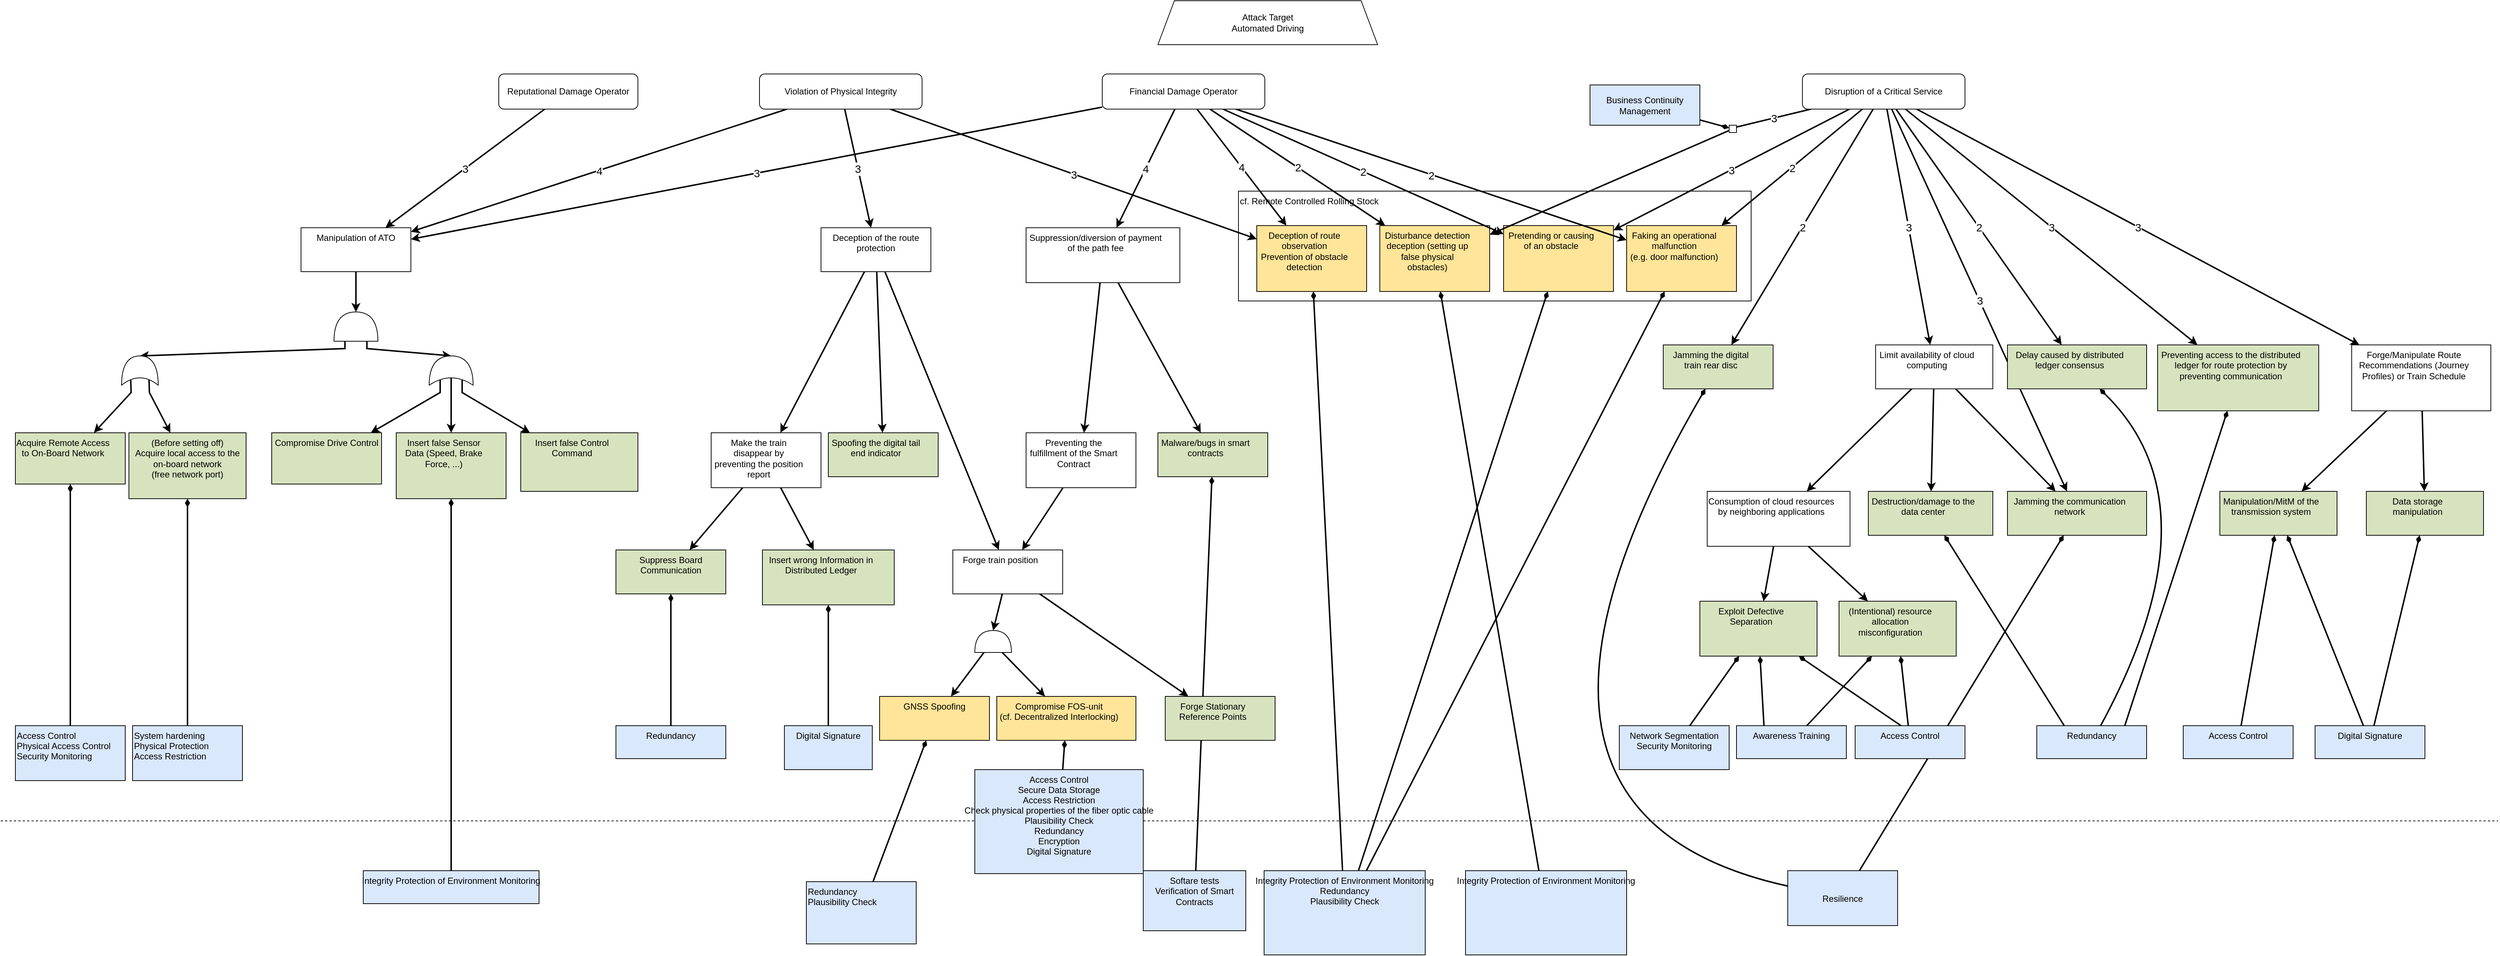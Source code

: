 <mxfile compressed="false" version="22.1.16" type="device">
  <diagram id="_IrKB-7pmVLJ8V-EMXvs" name="Seite-1">
    <mxGraphModel dx="2603" dy="836" grid="1" gridSize="10" guides="1" tooltips="1" connect="1" arrows="1" fold="1" page="1" pageScale="1" pageWidth="1169" pageHeight="827" math="0" shadow="0">
      <root>
        <object tooltip="" id="0">
          <ag_global_attributes>
            <ag_global_attribute name="Resources" value="" iconName="hammer" min="0" max="5" />
            <ag_global_attribute name="Knowledge" value="" iconName="lightbulb" min="0" max="5" />
            <ag_global_attribute name="Location" value="" iconName="map_pin_ellipse" min="0" max="1" />
            <ag_global_attribute name="Impact" value="" iconName="flame" min="0" max="5" />
          </ag_global_attributes>
          <ag_attributes />
          <ag_computed_attributes />
          <ag_aggregation_functions>
            <ag_aggregation_function name="default" id="6b1d22791hih8" default="activity_w;link" fn="function (collection) { &#10;    var result = null; &#10;    if (collection.childAttributes.length == 1) { &#10;        result = collection.childAttributes[0].attributes;&#10;        result._marking = collection.childAttributes[0].id;&#10;    } else { &#10;        var candidates = []; &#10;        var worstValue = 0; &#10;        collection.childAttributes.forEach(function(child) { &#10;            var value = parseInt(child.computedAttribute); &#10;            if (value &gt; worstValue) { &#10;                worstValue = value; &#10;                candidates = []; &#10;                candidates.push(child); &#10;            } else if (value == worstValue) { &#10;                candidates.push(child); &#10;            } &#10;        }); &#10;        var tiebreaker = function(candidates, name, max) { &#10;            var min_value = max; &#10;            candidates.forEach(function(node) { &#10;                min_value = Math.min(min_value, node.attributes[name]); &#10;            }); &#10;            result = []; &#10;            candidates.forEach(function(node) { &#10;                if (node.attributes[name] == min_value) { &#10;                    result.push(node); &#10;                } &#10;            }); &#10;            return result; &#10;        }; &#10;        if (candidates.length &gt; 1) { &#10;            candidates = tiebreaker(candidates, &quot;Resources&quot;, collection.globalAttributes[&quot;Resources&quot;].max); &#10;            if (candidates.length &gt; 1) { &#10;                candidates = tiebreaker(candidates, &quot;Knowledge&quot;, collection.globalAttributes[&quot;Knowledge&quot;].max); &#10;            } &#10;        } &#10;        result = candidates[0].attributes;&#10;        result._marking = candidates[0].id;&#10;    } &#10;    return result; &#10;}" />
            <ag_aggregation_function name="AND" id="gf0d4f199018" default="and" fn="function (collection) { &#10;    var result = {}; &#10;    var ids = [];&#10;    collection.childAttributes.forEach(function(child) { &#10;    for (var attribute in child.attributes) { &#10;            if (attribute in result) { &#10;                result[attribute] += parseInt(child.attributes[attribute]); &#10;            } else { &#10;                result[attribute] = parseInt(child.attributes[attribute]); &#10;            } &#10;        }&#10;        ids.push(child.id);&#10;    }); &#10;    for (var attribute in result) { &#10;        if (attribute in collection.globalAttributes) { &#10;            result[attribute] = Math.min(collection.globalAttributes[attribute].max, result[attribute]); &#10;        } &#10;    }&#10;    result._marking = ids.join(&quot;;&quot;);&#10;    return result; &#10;}" />
            <ag_aggregation_function name="Security Control" id="73f575i0ghij5" default="activity_g;activity_y" fn="function (collection) { &#10;    var result = {}; &#10;    for (var attribute in collection.localAttributes) { &#10;        result[attribute] = parseInt(collection.localAttributes[attribute]); &#10;    } &#10;    collection.childAttributes.forEach(function(child) { &#10;        for (var attribute in child.attributes) { &#10;            if (attribute in collection.globalAttributes) { &#10;                if (attribute in result) { &#10;                    result[attribute] += parseInt(child.attributes[attribute]); &#10;                } &#10;            } &#10;        } &#10;    }); &#10;    for (var attribute in result) { &#10;        if (attribute in collection.globalAttributes) { &#10;            result[attribute] = Math.min(collection.globalAttributes[attribute].max, result[attribute]); &#10;        } &#10;    } &#10;    return result; &#10;}" />
            <ag_aggregation_function name="Risk" id="egf49jfgj408" default="consequence" fn="function (collection) {  &#10;    var maxRisk = &quot;L&quot;; &#10;    var matrix = [ &#10;        [&quot;L&quot;, &quot;L&quot;, &quot;L&quot;, &quot;L&quot;, &quot;L&quot;], &#10;        [&quot;L&quot;, &quot;L&quot;, &quot;M&quot;, &quot;M&quot;, &quot;M&quot;], &#10;        [&quot;L&quot;, &quot;M&quot;, &quot;M&quot;, &quot;S&quot;, &quot;S&quot;], &#10;        [&quot;L&quot;, &quot;M&quot;, &quot;S&quot;, &quot;V&quot;, &quot;V&quot;], &#10;        [&quot;L&quot;, &quot;M&quot;, &quot;S&quot;, &quot;V&quot;, &quot;V&quot;], &#10;    ];&#10;    var updatedImpacts = [];&#10;    var ids = [];&#10; &#10;    var compareRisk = function(risk1, risk2) { &#10;        /*&#10;        * Returns:&#10;        *  - Null: if one of the parameters is not a character representing a risk&#10;        *  - Negativ integer: if risk1 &lt; risk2&#10;        *  - Zero: if risks are equal&#10;        *  - Positive integer: if risk1 &gt; risk2&#10;        */&#10;        var values = [&quot;L&quot;, &quot;M&quot;, &quot;S&quot;, &quot;V&quot;]; &#10;        var index_risk1 = values.indexOf(risk1); &#10;        var index_risk2 = values.indexOf(risk2); &#10; &#10;        if (index_risk1 == -1 || index_risk2 == -1) { &#10;            return null; &#10;        } &#10;        return index_risk1 - index_risk2; &#10; &#10;    } &#10;     &#10;    collection.childAttributes.forEach(function(child) {  &#10;        var impact = 1;  &#10;        if (child.edgeWeight !== null) {  &#10;            impact = parseInt(child.edgeWeight);  &#10;        }&#10;        var _impact = parseInt(child.attributes._impact) || 0;&#10;        impact = Math.max(impact - _impact, 1);&#10;        updatedImpacts.push(child.id + ':' + impact);&#10;        var af = parseInt(child.computedAttribute) || parseInt(child.attributes._af);&#10;        risk = matrix[af - 1][impact - 1];&#10;        result = compareRisk(risk, maxRisk);&#10;        if (result &gt; 0) { &#10;            maxRisk = risk;&#10;            ids = [child.id];&#10;        } else if (result == 0){&#10;            ids.push(child.id);&#10;        }&#10;    });  &#10;  &#10;    var result = {'_risk': maxRisk, &quot;_marking&quot;: ids.join(&quot;;&quot;)};&#10;    if (updatedImpacts.length &gt; 0) {&#10;        result._weight = updatedImpacts.join(';');&#10;    }&#10;    return result;&#10;}" />
            <ag_aggregation_function name="Impact" id="3j7heb16d5f6" default="" fn="function(collection) {&#10;    var impact = 0;&#10;    var result = {}&#10;    &#10;    collection.childAttributes.forEach(function(child) {&#10;        if (&quot;Impact&quot; in child.attributes) {&#10;            impact += parseInt(child.attributes[&quot;Impact&quot;]);&#10;        } else if (&quot;Resources&quot; in child.attributes &amp;&amp; &quot;Knowledge&quot; in child.attributes &amp;&amp; &quot;Location&quot; in child.attributes) {&#10;            result._af = child.computedAttribute&#10;            result._marking = child.id;&#10;        }&#10;    });&#10;    result._impact = Math.min(impact, collection.globalAttributes[&quot;Impact&quot;].max);&#10;    &#10;    return result;&#10;}" />
          </ag_aggregation_functions>
          <ag_computed_attributes_functions>
            <ag_computed_attributes_function name="default" id="dbg60ff69g9a" default="activity_w;activity_g;activity_y" fn="function (collection) { &#10;    var colorMatrix = {&#10;        5: {&quot;fillColor&quot;: &quot;#cc0000&quot;, &quot;fontColor&quot;: &quot;#ffffff&quot;},&#10;        4: {&quot;fillColor&quot;: &quot;#ff4000&quot;, &quot;fontColor&quot;: &quot;#ffffff&quot;},&#10;        3: {&quot;fillColor&quot;: &quot;#ffdd00&quot;, &quot;fontColor&quot;: &quot;#000000&quot;},&#10;        2: {&quot;fillColor&quot;: &quot;#d4ff00&quot;, &quot;fontColor&quot;: &quot;#000000&quot;},&#10;        1: {&quot;fillColor&quot;: &quot;#40ff00&quot;, &quot;fontColor&quot;: &quot;#000000&quot;}&#10;    }&#10;    var matrix = [ &#10;        [5, 5, 4, 3, 2], &#10;        [5, 4, 4, 3, 2], &#10;        [5, 4, 4, 3, 2], &#10;        [4, 3, 3, 2, 1], &#10;        [3, 2, 2, 1, 1], &#10;    ];&#10;    var result = {};&#10;    &#10;    if (&quot;Knowledge&quot; in collection.cellAttributes &amp;&amp; &quot;Resources&quot; in collection.cellAttributes) {&#10;        var knowledgeIndex = parseInt(collection.cellAttributes[&quot;Knowledge&quot;]) - 1; &#10;        var resourcesIndex = parseInt(collection.cellAttributes[&quot;Resources&quot;]) - 1;&#10;        &#10;        var value = Math.min(5, &#10;            Math.max(collection.globalAttributes[&quot;Location&quot;].max, &#10;                Math.max( matrix[knowledgeIndex][resourcesIndex] - parseInt(collection.cellAttributes[&quot;Location&quot;])) &#10;            ));&#10;        result = colorMatrix[value] || result;&#10;        result[&quot;value&quot;] = value;&#10;    }&#10;    &#10;    return result;&#10;}" />
            <ag_computed_attributes_function name="Risk" id="6c831697g9i0a" default="consequence" fn="function(collection){&#10;    var riskMatrix = {&#10;        &quot;V&quot;: {&quot;fillColor&quot;: &quot;#cc0000&quot;, &quot;fontColor&quot;: &quot;#ffffff&quot;},&#10;        &quot;S&quot;: {&quot;fillColor&quot;: &quot;#ff4000&quot;, &quot;fontColor&quot;: &quot;#ffffff&quot;},&#10;        &quot;M&quot;: {&quot;fillColor&quot;: &quot;#ffdd00&quot;, &quot;fontColor&quot;: &quot;#000000&quot;},&#10;        &quot;L&quot;: {&quot;fillColor&quot;: &quot;#40ff00&quot;, &quot;fontColor&quot;: &quot;#000000&quot;},&#10;    };&#10;    var result = {};&#10;    &#10;    if (&quot;_risk&quot; in collection.cellAttributes) {&#10;        var risk = collection.cellAttributes[&quot;_risk&quot;];&#10;        result = riskMatrix[risk] || result;&#10;        result[&quot;value&quot;] = risk;&#10;    }&#10;    &#10;    return result; &#10;}" />
          </ag_computed_attributes_functions>
          <mxCell />
        </object>
        <object id="1">
          <ag_attributes />
          <ag_computed_attributes />
          <mxCell parent="0" />
        </object>
        <object id="NY-WaI75QKOfGS1F8uei-7">
          <ag_attributes />
          <ag_computed_attributes />
          <mxCell style="edgeStyle=none;rounded=0;orthogonalLoop=1;jettySize=auto;html=1;strokeWidth=2;startArrow=diamondThin;startFill=1;endArrow=none;endFill=0;strokeColor=#000000;" parent="1" source="reGFVTUNuUcH1NaiU9KH-5" target="4U9F1CLsy6yUegcDI4D1-3" edge="1">
            <mxGeometry relative="1" as="geometry" />
          </mxCell>
        </object>
        <object id="NY-WaI75QKOfGS1F8uei-8">
          <ag_attributes />
          <ag_computed_attributes />
          <mxCell style="edgeStyle=none;rounded=0;orthogonalLoop=1;jettySize=auto;html=1;strokeWidth=2;startArrow=diamondThin;startFill=1;endArrow=none;endFill=0;strokeColor=#000000;" parent="1" source="lqs9lEzcYMTn2uexpbQ0-40" target="NY-WaI75QKOfGS1F8uei-6" edge="1">
            <mxGeometry relative="1" as="geometry" />
          </mxCell>
        </object>
        <object label="cf. Remote Controlled Rolling Stock" id="lqs9lEzcYMTn2uexpbQ0-18">
          <ag_attributes />
          <ag_computed_attributes />
          <mxCell style="rounded=0;whiteSpace=wrap;align=left;verticalAlign=top;container=1;collapsible=0;" parent="1" vertex="1">
            <mxGeometry x="550" y="270" width="700" height="150" as="geometry" />
          </mxCell>
        </object>
        <object label="Deception of route observation&#10;Prevention of obstacle detection" Resources="2" Knowledge="3" Location="0" id="lqs9lEzcYMTn2uexpbQ0-15">
          <ag_attributes label="NaN" Resources="5" Knowledge="5" Location="0" />
          <ag_computed_attributes fillColor="#40ff00" fontColor="#000000" value="1" />
          <ag_computed_attributes_function_reference ag_computed_attributes_function_reference="dbg60ff69g9a" />
          <ag_aggregation_function_reference ag_aggregation_function_reference="73f575i0ghij5" />
          <mxCell style="whiteSpace=wrap;fillColor=#fee599;shape=attackgraphs.node;verticalAlign=top;spacingRight=20;" parent="lqs9lEzcYMTn2uexpbQ0-18" vertex="1">
            <mxGeometry x="25" y="47.059" width="150" height="90" as="geometry" />
          </mxCell>
        </object>
        <object label="Disturbance detection deception (setting up false physical obstacles)" Resources="1" Knowledge="1" Location="1" id="lqs9lEzcYMTn2uexpbQ0-13">
          <ag_attributes label="NaN" Resources="4" Knowledge="3" Location="1" />
          <ag_computed_attributes fillColor="#d4ff00" fontColor="#000000" value="2" />
          <ag_computed_attributes_function_reference ag_computed_attributes_function_reference="dbg60ff69g9a" />
          <ag_aggregation_function_reference ag_aggregation_function_reference="73f575i0ghij5" />
          <mxCell style="whiteSpace=wrap;fillColor=#fee599;shape=attackgraphs.node;verticalAlign=top;spacingRight=20;" parent="lqs9lEzcYMTn2uexpbQ0-18" vertex="1">
            <mxGeometry x="193" y="47.06" width="150" height="90" as="geometry" />
          </mxCell>
        </object>
        <object label="Pretending or causing of an obstacle" Resources="2" Knowledge="3" Location="0" id="lqs9lEzcYMTn2uexpbQ0-16">
          <ag_attributes label="NaN" Resources="5" Knowledge="5" Location="0" />
          <ag_computed_attributes fillColor="#40ff00" fontColor="#000000" value="1" />
          <ag_computed_attributes_function_reference ag_computed_attributes_function_reference="dbg60ff69g9a" />
          <ag_aggregation_function_reference ag_aggregation_function_reference="73f575i0ghij5" />
          <mxCell style="whiteSpace=wrap;fillColor=#fee599;shape=attackgraphs.node;verticalAlign=top;spacingRight=20;" parent="lqs9lEzcYMTn2uexpbQ0-18" vertex="1">
            <mxGeometry x="362" y="47.06" width="150" height="90" as="geometry" />
          </mxCell>
        </object>
        <object label="Faking an operational malfunction&#10;(e.g. door malfunction)" Resources="2" Knowledge="3" Location="0" id="lqs9lEzcYMTn2uexpbQ0-14">
          <ag_attributes label="NaN" Resources="5" Knowledge="5" Location="0" />
          <ag_computed_attributes fillColor="#40ff00" fontColor="#000000" value="1" />
          <ag_computed_attributes_function_reference ag_computed_attributes_function_reference="dbg60ff69g9a" />
          <ag_aggregation_function_reference ag_aggregation_function_reference="73f575i0ghij5" />
          <mxCell style="whiteSpace=wrap;fillColor=#fee599;shape=attackgraphs.node;verticalAlign=top;spacingRight=20;" parent="lqs9lEzcYMTn2uexpbQ0-18" vertex="1">
            <mxGeometry x="530" y="47.059" width="150" height="90" as="geometry" />
          </mxCell>
        </object>
        <object label="Attack Target&#10;Automated Driving" id="reGFVTUNuUcH1NaiU9KH-1">
          <ag_attributes />
          <ag_computed_attributes />
          <mxCell style="whiteSpace=wrap;shape=trapezoid;size=0.075;" parent="1" vertex="1">
            <mxGeometry x="440" y="10" width="300" height="60" as="geometry" />
          </mxCell>
        </object>
        <object id="reGFVTUNuUcH1NaiU9KH-38">
          <ag_attributes />
          <ag_computed_attributes />
          <mxCell style="edgeStyle=none;rounded=0;orthogonalLoop=1;jettySize=auto;html=1;entryX=1;entryY=0.5;entryDx=0;entryDy=0;entryPerimeter=0;strokeWidth=2;strokeColor=#000000;" parent="1" source="reGFVTUNuUcH1NaiU9KH-2" target="H-f2aqcX1pLiw3MsK8zM-5" edge="1">
            <mxGeometry relative="1" as="geometry">
              <mxPoint x="248" y="890" as="targetPoint" />
            </mxGeometry>
          </mxCell>
        </object>
        <object id="lqs9lEzcYMTn2uexpbQ0-12">
          <ag_attributes />
          <ag_computed_attributes />
          <mxCell style="edgeStyle=none;rounded=0;orthogonalLoop=1;jettySize=auto;html=1;strokeWidth=2;strokeColor=#000000;" parent="1" source="reGFVTUNuUcH1NaiU9KH-2" target="lqs9lEzcYMTn2uexpbQ0-11" edge="1">
            <mxGeometry relative="1" as="geometry" />
          </mxCell>
        </object>
        <object label="Forge train position" Resources="" Knowledge="" Location="" id="reGFVTUNuUcH1NaiU9KH-2">
          <ag_attributes label="Fälschung ortsfester Referenzpunkte" Resources="4" Knowledge="4" Location="1" _marking="lqs9lEzcYMTn2uexpbQ0-11" />
          <ag_computed_attributes fillColor="#40ff00" fontColor="#000000" value="1" />
          <ag_aggregation_function_reference ag_aggregation_function_reference="6b1d22791hih8" />
          <ag_computed_attributes_function_reference ag_computed_attributes_function_reference="dbg60ff69g9a" />
          <mxCell style="whiteSpace=wrap;shape=attackgraphs.node;verticalAlign=top;spacingRight=20;" parent="1" vertex="1">
            <mxGeometry x="160" y="760" width="150" height="60" as="geometry" />
          </mxCell>
        </object>
        <object id="lqs9lEzcYMTn2uexpbQ0-41">
          <ag_attributes />
          <ag_computed_attributes />
          <mxCell style="edgeStyle=none;rounded=0;orthogonalLoop=1;jettySize=auto;html=1;strokeWidth=2;strokeColor=#000000;" parent="1" source="reGFVTUNuUcH1NaiU9KH-3" target="lqs9lEzcYMTn2uexpbQ0-40" edge="1">
            <mxGeometry relative="1" as="geometry" />
          </mxCell>
        </object>
        <object id="lqs9lEzcYMTn2uexpbQ0-42">
          <ag_attributes />
          <ag_computed_attributes />
          <mxCell style="edgeStyle=none;rounded=0;orthogonalLoop=1;jettySize=auto;html=1;strokeWidth=2;strokeColor=#000000;" parent="1" source="reGFVTUNuUcH1NaiU9KH-3" target="lqs9lEzcYMTn2uexpbQ0-39" edge="1">
            <mxGeometry relative="1" as="geometry" />
          </mxCell>
        </object>
        <object label="Make the train disappear by preventing the position report" Resources="" Knowledge="" Location="" id="reGFVTUNuUcH1NaiU9KH-3">
          <ag_attributes label="NaN" Resources="5" Knowledge="4" Location="0" _marking="lqs9lEzcYMTn2uexpbQ0-39" />
          <ag_computed_attributes fillColor="#40ff00" fontColor="#000000" value="1" />
          <ag_aggregation_function_reference ag_aggregation_function_reference="6b1d22791hih8" />
          <ag_computed_attributes_function_reference ag_computed_attributes_function_reference="dbg60ff69g9a" />
          <mxCell style="whiteSpace=wrap;shape=attackgraphs.node;verticalAlign=top;spacingRight=20;" parent="1" vertex="1">
            <mxGeometry x="-170" y="600" width="150" height="75" as="geometry" />
          </mxCell>
        </object>
        <object id="cTA5m-jb8gUGxeVt_BSC-3">
          <ag_attributes />
          <ag_computed_attributes />
          <mxCell style="edgeStyle=none;orthogonalLoop=1;jettySize=auto;html=1;strokeWidth=2;startArrow=diamondThin;startFill=1;endArrow=none;endFill=0;curved=1;strokeColor=#000000;" parent="1" source="reGFVTUNuUcH1NaiU9KH-6" target="NY-WaI75QKOfGS1F8uei-19" edge="1">
            <mxGeometry relative="1" as="geometry">
              <Array as="points">
                <mxPoint x="1890" y="700" />
              </Array>
            </mxGeometry>
          </mxCell>
        </object>
        <object label="Spoofing the digital tail end indicator" Resources="4" Knowledge="4" Location="1" id="reGFVTUNuUcH1NaiU9KH-11">
          <ag_attributes />
          <ag_computed_attributes fillColor="#40ff00" fontColor="#000000" value="1" />
          <ag_computed_attributes_function_reference ag_computed_attributes_function_reference="dbg60ff69g9a" />
          <mxCell style="whiteSpace=wrap;rounded=0;fillColor=#D7E3BF;shape=attackgraphs.node;verticalAlign=top;spacingRight=20;" parent="1" vertex="1">
            <mxGeometry x="-10" y="600" width="150" height="60" as="geometry" />
          </mxCell>
        </object>
        <object id="NY-WaI75QKOfGS1F8uei-23">
          <ag_attributes />
          <ag_computed_attributes />
          <mxCell style="edgeStyle=none;orthogonalLoop=1;jettySize=auto;html=1;strokeWidth=2;startArrow=diamondThin;startFill=1;endArrow=none;endFill=0;curved=1;strokeColor=#000000;" parent="1" source="reGFVTUNuUcH1NaiU9KH-13" target="NY-WaI75QKOfGS1F8uei-21" edge="1">
            <mxGeometry relative="1" as="geometry">
              <Array as="points">
                <mxPoint x="850" y="1120" />
              </Array>
            </mxGeometry>
          </mxCell>
        </object>
        <object label="Jamming the digital train rear disc" Resources="2" Knowledge="2" Location="1" id="reGFVTUNuUcH1NaiU9KH-13">
          <ag_attributes label="NaN" Resources="4" Knowledge="5" Location="1" />
          <ag_computed_attributes fillColor="#40ff00" fontColor="#000000" value="1" />
          <ag_computed_attributes_function_reference ag_computed_attributes_function_reference="dbg60ff69g9a" />
          <ag_aggregation_function_reference ag_aggregation_function_reference="73f575i0ghij5" />
          <mxCell style="whiteSpace=wrap;rounded=0;fillColor=#D7E3BF;shape=attackgraphs.node;verticalAlign=top;spacingRight=20;" parent="1" vertex="1">
            <mxGeometry x="1130" y="480" width="150" height="60" as="geometry" />
          </mxCell>
        </object>
        <object id="reGFVTUNuUcH1NaiU9KH-17">
          <ag_attributes />
          <ag_computed_attributes />
          <mxCell style="edgeStyle=none;rounded=0;orthogonalLoop=1;jettySize=auto;html=1;strokeWidth=2;strokeColor=#000000;" parent="1" source="lqs9lEzcYMTn2uexpbQ0-31" target="reGFVTUNuUcH1NaiU9KH-2" edge="1">
            <mxGeometry relative="1" as="geometry" />
          </mxCell>
        </object>
        <object id="lqs9lEzcYMTn2uexpbQ0-32">
          <ag_attributes />
          <ag_computed_attributes />
          <mxCell style="edgeStyle=none;rounded=0;orthogonalLoop=1;jettySize=auto;html=1;strokeWidth=2;strokeColor=#000000;" parent="1" source="reGFVTUNuUcH1NaiU9KH-16" target="lqs9lEzcYMTn2uexpbQ0-31" edge="1">
            <mxGeometry relative="1" as="geometry" />
          </mxCell>
        </object>
        <object id="lqs9lEzcYMTn2uexpbQ0-33">
          <ag_attributes />
          <ag_computed_attributes />
          <mxCell style="edgeStyle=none;rounded=0;orthogonalLoop=1;jettySize=auto;html=1;strokeWidth=2;strokeColor=#000000;" parent="1" source="reGFVTUNuUcH1NaiU9KH-16" target="reGFVTUNuUcH1NaiU9KH-5" edge="1">
            <mxGeometry relative="1" as="geometry" />
          </mxCell>
        </object>
        <object label="Suppression/diversion of payment of the path fee" Resources="" Knowledge="" Location="" id="reGFVTUNuUcH1NaiU9KH-16">
          <ag_attributes label="Fälschung ortsfester Referenzpunkte" Resources="4" Knowledge="4" Location="1" _marking="lqs9lEzcYMTn2uexpbQ0-31" />
          <ag_computed_attributes fillColor="#40ff00" fontColor="#000000" value="1" />
          <ag_computed_attributes_function_reference ag_computed_attributes_function_reference="dbg60ff69g9a" />
          <ag_aggregation_function_reference ag_aggregation_function_reference="6b1d22791hih8" />
          <mxCell style="whiteSpace=wrap;shape=attackgraphs.node;verticalAlign=top;spacingRight=20;" parent="1" vertex="1">
            <mxGeometry x="260" y="320" width="210" height="75" as="geometry" />
          </mxCell>
        </object>
        <object id="reGFVTUNuUcH1NaiU9KH-19">
          <ag_attributes />
          <ag_computed_attributes />
          <mxCell style="edgeStyle=none;rounded=0;orthogonalLoop=1;jettySize=auto;html=1;strokeWidth=2;strokeColor=#000000;" parent="1" source="reGFVTUNuUcH1NaiU9KH-18" target="reGFVTUNuUcH1NaiU9KH-2" edge="1">
            <mxGeometry relative="1" as="geometry" />
          </mxCell>
        </object>
        <object id="reGFVTUNuUcH1NaiU9KH-20">
          <ag_attributes />
          <ag_computed_attributes />
          <mxCell style="edgeStyle=none;rounded=0;orthogonalLoop=1;jettySize=auto;html=1;strokeWidth=2;strokeColor=#000000;" parent="1" source="reGFVTUNuUcH1NaiU9KH-18" target="reGFVTUNuUcH1NaiU9KH-11" edge="1">
            <mxGeometry relative="1" as="geometry" />
          </mxCell>
        </object>
        <object id="reGFVTUNuUcH1NaiU9KH-21">
          <ag_attributes />
          <ag_computed_attributes />
          <mxCell style="edgeStyle=none;rounded=0;orthogonalLoop=1;jettySize=auto;html=1;strokeWidth=2;strokeColor=#000000;" parent="1" source="reGFVTUNuUcH1NaiU9KH-18" target="reGFVTUNuUcH1NaiU9KH-3" edge="1">
            <mxGeometry relative="1" as="geometry" />
          </mxCell>
        </object>
        <object label="Deception of the route protection" Resources="" Knowledge="" Location="" id="reGFVTUNuUcH1NaiU9KH-18">
          <ag_attributes label="Fälschung ortsfester Referenzpunkte" Resources="4" Knowledge="4" Location="1" _marking="reGFVTUNuUcH1NaiU9KH-2" />
          <ag_computed_attributes fillColor="#40ff00" fontColor="#000000" value="1" />
          <ag_aggregation_function_reference ag_aggregation_function_reference="6b1d22791hih8" />
          <ag_computed_attributes_function_reference ag_computed_attributes_function_reference="dbg60ff69g9a" />
          <mxCell style="whiteSpace=wrap;shape=attackgraphs.node;verticalAlign=top;" parent="1" vertex="1">
            <mxGeometry x="-20" y="320" width="150" height="60" as="geometry" />
          </mxCell>
        </object>
        <object label="2" id="reGFVTUNuUcH1NaiU9KH-23">
          <ag_attributes />
          <ag_computed_attributes />
          <mxCell style="edgeStyle=none;rounded=0;orthogonalLoop=1;jettySize=auto;html=1;strokeWidth=2;fontSize=15;strokeColor=#000000;" parent="1" source="reGFVTUNuUcH1NaiU9KH-22" target="reGFVTUNuUcH1NaiU9KH-13" edge="1">
            <mxGeometry relative="1" as="geometry" />
          </mxCell>
        </object>
        <object label="2" id="reGFVTUNuUcH1NaiU9KH-25">
          <ag_attributes />
          <ag_computed_attributes />
          <mxCell style="edgeStyle=none;rounded=0;orthogonalLoop=1;jettySize=auto;html=1;strokeWidth=2;fontSize=15;strokeColor=#000000;" parent="1" source="reGFVTUNuUcH1NaiU9KH-22" target="reGFVTUNuUcH1NaiU9KH-6" edge="1">
            <mxGeometry relative="1" as="geometry" />
          </mxCell>
        </object>
        <object label="3" id="reGFVTUNuUcH1NaiU9KH-30">
          <ag_attributes />
          <ag_computed_attributes />
          <mxCell style="edgeStyle=none;rounded=0;orthogonalLoop=1;jettySize=auto;html=1;strokeWidth=2;fontSize=15;strokeColor=#000000;" parent="1" source="reGFVTUNuUcH1NaiU9KH-22" target="reGFVTUNuUcH1NaiU9KH-29" edge="1">
            <mxGeometry relative="1" as="geometry" />
          </mxCell>
        </object>
        <object label="3" id="lqs9lEzcYMTn2uexpbQ0-1">
          <ag_attributes />
          <ag_computed_attributes />
          <mxCell style="rounded=0;orthogonalLoop=1;jettySize=auto;html=1;strokeWidth=2;fontSize=15;strokeColor=#000000;" parent="1" source="reGFVTUNuUcH1NaiU9KH-22" target="reGFVTUNuUcH1NaiU9KH-8" edge="1">
            <mxGeometry relative="1" as="geometry" />
          </mxCell>
        </object>
        <object label="3" id="lqs9lEzcYMTn2uexpbQ0-25">
          <ag_attributes />
          <ag_computed_attributes />
          <mxCell style="edgeStyle=none;rounded=0;orthogonalLoop=1;jettySize=auto;html=1;strokeWidth=2;fontSize=15;strokeColor=#000000;" parent="1" source="reGFVTUNuUcH1NaiU9KH-22" target="lqs9lEzcYMTn2uexpbQ0-16" edge="1">
            <mxGeometry relative="1" as="geometry" />
          </mxCell>
        </object>
        <object label="2" id="lqs9lEzcYMTn2uexpbQ0-26">
          <ag_attributes />
          <ag_computed_attributes />
          <mxCell style="edgeStyle=none;rounded=0;orthogonalLoop=1;jettySize=auto;html=1;strokeWidth=2;fontSize=15;strokeColor=#000000;" parent="1" source="reGFVTUNuUcH1NaiU9KH-22" target="lqs9lEzcYMTn2uexpbQ0-14" edge="1">
            <mxGeometry relative="1" as="geometry" />
          </mxCell>
        </object>
        <object label="3" id="0znLiopEbYlMLDIVEbGm-2">
          <ag_attributes />
          <ag_computed_attributes />
          <mxCell style="rounded=0;orthogonalLoop=1;jettySize=auto;html=1;strokeWidth=2;fontSize=15;strokeColor=#000000;" parent="1" source="reGFVTUNuUcH1NaiU9KH-22" target="0znLiopEbYlMLDIVEbGm-1" edge="1">
            <mxGeometry relative="1" as="geometry" />
          </mxCell>
        </object>
        <object id="NY-WaI75QKOfGS1F8uei-27">
          <ag_attributes />
          <ag_computed_attributes />
          <mxCell style="edgeStyle=none;rounded=0;orthogonalLoop=1;jettySize=auto;html=1;strokeWidth=2;entryX=0.8;entryY=0.013;entryDx=0;entryDy=0;entryPerimeter=0;startArrow=diamondThin;startFill=1;endArrow=none;endFill=0;strokeColor=#000000;" parent="1" source="reGFVTUNuUcH1NaiU9KH-29" target="NY-WaI75QKOfGS1F8uei-19" edge="1">
            <mxGeometry relative="1" as="geometry" />
          </mxCell>
        </object>
        <object label="Preventing access to the distributed ledger for route protection by preventing communication" Resources="2" Knowledge="2" Location="0" id="reGFVTUNuUcH1NaiU9KH-29">
          <ag_attributes label="NaN" Resources="5" Knowledge="4" Location="0" />
          <ag_computed_attributes fillColor="#40ff00" fontColor="#000000" value="1" />
          <ag_computed_attributes_function_reference ag_computed_attributes_function_reference="dbg60ff69g9a" />
          <ag_aggregation_function_reference ag_aggregation_function_reference="73f575i0ghij5" />
          <mxCell style="whiteSpace=wrap;rounded=0;fillColor=#D7E3BF;shape=attackgraphs.node;verticalAlign=top;spacingRight=20;" parent="1" vertex="1">
            <mxGeometry x="1805" y="480" width="220" height="90" as="geometry" />
          </mxCell>
        </object>
        <object label="4" id="reGFVTUNuUcH1NaiU9KH-32">
          <ag_attributes />
          <ag_computed_attributes />
          <mxCell style="edgeStyle=none;rounded=0;orthogonalLoop=1;jettySize=auto;html=1;strokeWidth=2;fontSize=15;strokeColor=#000000;" parent="1" source="reGFVTUNuUcH1NaiU9KH-31" target="reGFVTUNuUcH1NaiU9KH-16" edge="1">
            <mxGeometry relative="1" as="geometry" />
          </mxCell>
        </object>
        <object label="4" id="lqs9lEzcYMTn2uexpbQ0-19">
          <ag_attributes />
          <ag_computed_attributes />
          <mxCell style="edgeStyle=none;rounded=0;orthogonalLoop=1;jettySize=auto;html=1;strokeWidth=2;fontSize=15;strokeColor=#000000;" parent="1" source="reGFVTUNuUcH1NaiU9KH-31" target="lqs9lEzcYMTn2uexpbQ0-15" edge="1">
            <mxGeometry relative="1" as="geometry" />
          </mxCell>
        </object>
        <object label="2" id="lqs9lEzcYMTn2uexpbQ0-20">
          <ag_attributes />
          <ag_computed_attributes />
          <mxCell style="edgeStyle=none;rounded=0;orthogonalLoop=1;jettySize=auto;html=1;strokeWidth=2;fontSize=15;strokeColor=#000000;" parent="1" source="reGFVTUNuUcH1NaiU9KH-31" target="lqs9lEzcYMTn2uexpbQ0-13" edge="1">
            <mxGeometry relative="1" as="geometry" />
          </mxCell>
        </object>
        <object label="2" id="lqs9lEzcYMTn2uexpbQ0-22">
          <ag_attributes />
          <ag_computed_attributes />
          <mxCell style="edgeStyle=none;rounded=0;orthogonalLoop=1;jettySize=auto;html=1;strokeWidth=2;fontSize=15;strokeColor=#000000;" parent="1" source="reGFVTUNuUcH1NaiU9KH-31" target="lqs9lEzcYMTn2uexpbQ0-16" edge="1">
            <mxGeometry relative="1" as="geometry" />
          </mxCell>
        </object>
        <object label="2" id="lqs9lEzcYMTn2uexpbQ0-23">
          <ag_attributes />
          <ag_computed_attributes />
          <mxCell style="edgeStyle=none;rounded=0;orthogonalLoop=1;jettySize=auto;html=1;strokeWidth=2;fontSize=15;strokeColor=#000000;" parent="1" source="reGFVTUNuUcH1NaiU9KH-31" target="lqs9lEzcYMTn2uexpbQ0-14" edge="1">
            <mxGeometry relative="1" as="geometry" />
          </mxCell>
        </object>
        <object label="3" id="lqs9lEzcYMTn2uexpbQ0-28">
          <ag_attributes />
          <ag_computed_attributes />
          <mxCell style="edgeStyle=none;rounded=0;orthogonalLoop=1;jettySize=auto;html=1;strokeWidth=2;fontSize=15;strokeColor=#000000;" parent="1" source="reGFVTUNuUcH1NaiU9KH-31" target="lqs9lEzcYMTn2uexpbQ0-2" edge="1">
            <mxGeometry relative="1" as="geometry" />
          </mxCell>
        </object>
        <object label="Financial Damage Operator" id="reGFVTUNuUcH1NaiU9KH-31">
          <ag_attributes _risk="L" _marking="reGFVTUNuUcH1NaiU9KH-16;lqs9lEzcYMTn2uexpbQ0-15;lqs9lEzcYMTn2uexpbQ0-13;lqs9lEzcYMTn2uexpbQ0-16;lqs9lEzcYMTn2uexpbQ0-14;lqs9lEzcYMTn2uexpbQ0-2" _weight="reGFVTUNuUcH1NaiU9KH-16:4;lqs9lEzcYMTn2uexpbQ0-15:4;lqs9lEzcYMTn2uexpbQ0-13:2;lqs9lEzcYMTn2uexpbQ0-16:2;lqs9lEzcYMTn2uexpbQ0-14:2;lqs9lEzcYMTn2uexpbQ0-2:3" />
          <ag_computed_attributes fillColor="#40ff00" fontColor="#000000" value="L" />
          <ag_computed_attributes_function_reference ag_computed_attributes_function_reference="6c831697g9i0a" />
          <ag_aggregation_function_reference ag_aggregation_function_reference="egf49jfgj408" />
          <mxCell style="rounded=1;whiteSpace=wrap;shape=attackgraphs.node;" parent="1" vertex="1">
            <mxGeometry x="364" y="110" width="222" height="48" as="geometry" />
          </mxCell>
        </object>
        <object label="3" id="reGFVTUNuUcH1NaiU9KH-34">
          <ag_attributes />
          <ag_computed_attributes />
          <mxCell style="edgeStyle=none;rounded=0;orthogonalLoop=1;jettySize=auto;html=1;strokeWidth=2;fontSize=15;strokeColor=#000000;" parent="1" source="reGFVTUNuUcH1NaiU9KH-33" target="reGFVTUNuUcH1NaiU9KH-18" edge="1">
            <mxGeometry relative="1" as="geometry" />
          </mxCell>
        </object>
        <object label="4" id="lqs9lEzcYMTn2uexpbQ0-27">
          <ag_attributes />
          <ag_computed_attributes />
          <mxCell style="edgeStyle=none;rounded=0;orthogonalLoop=1;jettySize=auto;html=1;strokeWidth=2;fontSize=15;strokeColor=#000000;" parent="1" source="reGFVTUNuUcH1NaiU9KH-33" target="lqs9lEzcYMTn2uexpbQ0-2" edge="1">
            <mxGeometry relative="1" as="geometry" />
          </mxCell>
        </object>
        <object label="3" id="lqs9lEzcYMTn2uexpbQ0-34">
          <ag_attributes />
          <ag_computed_attributes />
          <mxCell style="edgeStyle=none;rounded=0;orthogonalLoop=1;jettySize=auto;html=1;strokeWidth=2;fontSize=15;strokeColor=#000000;" parent="1" source="reGFVTUNuUcH1NaiU9KH-33" target="lqs9lEzcYMTn2uexpbQ0-15" edge="1">
            <mxGeometry relative="1" as="geometry" />
          </mxCell>
        </object>
        <object label="Violation of Physical Integrity" id="reGFVTUNuUcH1NaiU9KH-33">
          <ag_attributes _risk="L" _marking="reGFVTUNuUcH1NaiU9KH-18;lqs9lEzcYMTn2uexpbQ0-2;lqs9lEzcYMTn2uexpbQ0-15" _weight="reGFVTUNuUcH1NaiU9KH-18:3;lqs9lEzcYMTn2uexpbQ0-2:4;lqs9lEzcYMTn2uexpbQ0-15:3" />
          <ag_computed_attributes fillColor="#40ff00" fontColor="#000000" value="L" />
          <ag_computed_attributes_function_reference ag_computed_attributes_function_reference="6c831697g9i0a" />
          <ag_aggregation_function_reference ag_aggregation_function_reference="egf49jfgj408" />
          <mxCell style="rounded=1;whiteSpace=wrap;shape=attackgraphs.node;" parent="1" vertex="1">
            <mxGeometry x="-104" y="110" width="222" height="48" as="geometry" />
          </mxCell>
        </object>
        <object id="reGFVTUNuUcH1NaiU9KH-41">
          <ag_attributes />
          <ag_computed_attributes />
          <mxCell style="edgeStyle=none;rounded=0;orthogonalLoop=1;jettySize=auto;html=1;exitX=0;exitY=0.25;exitDx=0;exitDy=0;exitPerimeter=0;strokeWidth=2;strokeColor=#000000;" parent="1" source="H-f2aqcX1pLiw3MsK8zM-5" target="reGFVTUNuUcH1NaiU9KH-39" edge="1">
            <mxGeometry relative="1" as="geometry">
              <mxPoint x="233" y="923" as="sourcePoint" />
            </mxGeometry>
          </mxCell>
        </object>
        <object id="reGFVTUNuUcH1NaiU9KH-42">
          <ag_attributes />
          <ag_computed_attributes />
          <mxCell style="edgeStyle=none;rounded=0;orthogonalLoop=1;jettySize=auto;html=1;exitX=0;exitY=0.75;exitDx=0;exitDy=0;exitPerimeter=0;strokeWidth=2;strokeColor=#000000;" parent="1" source="H-f2aqcX1pLiw3MsK8zM-5" target="reGFVTUNuUcH1NaiU9KH-40" edge="1">
            <mxGeometry relative="1" as="geometry">
              <mxPoint x="248" y="920" as="sourcePoint" />
            </mxGeometry>
          </mxCell>
        </object>
        <object label="GNSS Spoofing" Resources="3" Knowledge="3" Location="1" id="reGFVTUNuUcH1NaiU9KH-39">
          <ag_attributes label="NaN" Resources="5" Knowledge="5" Location="1" />
          <ag_computed_attributes fillColor="#40ff00" fontColor="#000000" value="1" />
          <ag_computed_attributes_function_reference ag_computed_attributes_function_reference="dbg60ff69g9a" />
          <ag_aggregation_function_reference ag_aggregation_function_reference="73f575i0ghij5" />
          <mxCell style="whiteSpace=wrap;fillColor=#FEE599;shape=attackgraphs.node;verticalAlign=top;" parent="1" vertex="1">
            <mxGeometry x="60" y="960" width="150" height="60" as="geometry" />
          </mxCell>
        </object>
        <object label="Compromise FOS-unit&#10;(cf. Decentralized Interlocking)" Resources="2" Knowledge="1" Location="1" id="reGFVTUNuUcH1NaiU9KH-40">
          <ag_attributes label="NaN" Resources="5" Knowledge="5" Location="1" />
          <ag_computed_attributes fillColor="#40ff00" fontColor="#000000" value="1" />
          <ag_computed_attributes_function_reference ag_computed_attributes_function_reference="dbg60ff69g9a" />
          <ag_aggregation_function_reference ag_aggregation_function_reference="73f575i0ghij5" />
          <mxCell style="whiteSpace=wrap;shape=attackgraphs.node;verticalAlign=top;fillColor=#FEE599;spacingRight=20;" parent="1" vertex="1">
            <mxGeometry x="220" y="960" width="190" height="60" as="geometry" />
          </mxCell>
        </object>
        <object id="lqs9lEzcYMTn2uexpbQ0-38">
          <ag_attributes />
          <ag_computed_attributes />
          <mxCell style="edgeStyle=none;rounded=0;orthogonalLoop=1;jettySize=auto;html=1;strokeWidth=2;strokeColor=#000000;" parent="1" source="reGFVTUNuUcH1NaiU9KH-8" target="lqs9lEzcYMTn2uexpbQ0-37" edge="1">
            <mxGeometry relative="1" as="geometry" />
          </mxCell>
        </object>
        <object id="0znLiopEbYlMLDIVEbGm-12">
          <ag_attributes />
          <ag_computed_attributes />
          <mxCell style="edgeStyle=none;rounded=0;orthogonalLoop=1;jettySize=auto;html=1;strokeWidth=2;strokeColor=#000000;" parent="1" source="reGFVTUNuUcH1NaiU9KH-8" target="0znLiopEbYlMLDIVEbGm-11" edge="1">
            <mxGeometry relative="1" as="geometry" />
          </mxCell>
        </object>
        <object label="Forge/Manipulate Route Recommendations (Journey Profiles) or Train Schedule" Resources="" Knowledge="" Location="" id="reGFVTUNuUcH1NaiU9KH-8">
          <ag_attributes label="NaN" Resources="5" Knowledge="5" Location="0" _marking="lqs9lEzcYMTn2uexpbQ0-37" />
          <ag_computed_attributes fillColor="#40ff00" fontColor="#000000" value="1" />
          <ag_computed_attributes_function_reference ag_computed_attributes_function_reference="dbg60ff69g9a" />
          <ag_aggregation_function_reference ag_aggregation_function_reference="6b1d22791hih8" />
          <mxCell style="whiteSpace=wrap;shape=attackgraphs.node;verticalAlign=top;spacingRight=20;" parent="1" vertex="1">
            <mxGeometry x="2070" y="480" width="190" height="90" as="geometry" />
          </mxCell>
        </object>
        <object label="Manipulation of ATO" Resources="" Knowledge="" Location="" id="lqs9lEzcYMTn2uexpbQ0-2">
          <ag_attributes label="NaN" Resources="5" Knowledge="5" Location="1" _marking="H-f2aqcX1pLiw3MsK8zM-1" />
          <ag_computed_attributes fillColor="#40ff00" fontColor="#000000" value="1" />
          <ag_computed_attributes_function_reference ag_computed_attributes_function_reference="dbg60ff69g9a" />
          <ag_aggregation_function_reference ag_aggregation_function_reference="6b1d22791hih8" />
          <mxCell style="whiteSpace=wrap;shape=attackgraphs.node;verticalAlign=top;" parent="1" vertex="1">
            <mxGeometry x="-730" y="320" width="150" height="60" as="geometry" />
          </mxCell>
        </object>
        <object label="Forge Stationary Reference Points" Resources="4" Knowledge="4" Location="1" id="lqs9lEzcYMTn2uexpbQ0-11">
          <ag_attributes />
          <ag_computed_attributes fillColor="#40ff00" fontColor="#000000" value="1" />
          <ag_computed_attributes_function_reference ag_computed_attributes_function_reference="dbg60ff69g9a" />
          <mxCell style="rounded=0;whiteSpace=wrap;fillColor=#D7E3BF;shape=attackgraphs.node;verticalAlign=top;spacingRight=20;" parent="1" vertex="1">
            <mxGeometry x="450" y="960" width="150" height="60" as="geometry" />
          </mxCell>
        </object>
        <object label="3" id="lqs9lEzcYMTn2uexpbQ0-30">
          <ag_attributes />
          <ag_computed_attributes />
          <mxCell style="edgeStyle=none;rounded=0;orthogonalLoop=1;jettySize=auto;html=1;strokeWidth=2;fontSize=15;strokeColor=#000000;" parent="1" source="lqs9lEzcYMTn2uexpbQ0-29" target="lqs9lEzcYMTn2uexpbQ0-2" edge="1">
            <mxGeometry relative="1" as="geometry" />
          </mxCell>
        </object>
        <object label="Reputational Damage Operator" id="lqs9lEzcYMTn2uexpbQ0-29">
          <ag_attributes _risk="L" _marking="lqs9lEzcYMTn2uexpbQ0-2" _weight="lqs9lEzcYMTn2uexpbQ0-2:3" />
          <ag_computed_attributes fillColor="#40ff00" fontColor="#000000" value="L" />
          <ag_computed_attributes_function_reference ag_computed_attributes_function_reference="6c831697g9i0a" />
          <ag_aggregation_function_reference ag_aggregation_function_reference="egf49jfgj408" />
          <mxCell style="rounded=1;whiteSpace=wrap;shape=attackgraphs.node;" parent="1" vertex="1">
            <mxGeometry x="-460" y="110" width="190" height="48" as="geometry" />
          </mxCell>
        </object>
        <object label="Preventing the fulfillment of the Smart Contract" Resources="" Knowledge="" Location="" id="lqs9lEzcYMTn2uexpbQ0-31">
          <ag_attributes label="Fälschung ortsfester Referenzpunkte" Resources="4" Knowledge="4" Location="1" _marking="reGFVTUNuUcH1NaiU9KH-2" />
          <ag_computed_attributes fillColor="#40ff00" fontColor="#000000" value="1" />
          <ag_aggregation_function_reference ag_aggregation_function_reference="6b1d22791hih8" />
          <ag_computed_attributes_function_reference ag_computed_attributes_function_reference="dbg60ff69g9a" />
          <mxCell style="whiteSpace=wrap;shape=attackgraphs.node;verticalAlign=top;spacingRight=20;" parent="1" vertex="1">
            <mxGeometry x="260" y="600" width="150" height="75" as="geometry" />
          </mxCell>
        </object>
        <object label="Malware/bugs in smart contracts" Resources="2" Knowledge="3" Location="0" id="reGFVTUNuUcH1NaiU9KH-5">
          <ag_attributes label="NaN" Resources="4" Knowledge="5" Location="0" />
          <ag_computed_attributes fillColor="#40ff00" fontColor="#000000" value="1" />
          <ag_computed_attributes_function_reference ag_computed_attributes_function_reference="dbg60ff69g9a" />
          <ag_aggregation_function_reference ag_aggregation_function_reference="73f575i0ghij5" />
          <mxCell style="whiteSpace=wrap;rounded=0;fillColor=#D7E3BF;shape=attackgraphs.node;verticalAlign=top;spacingRight=20;" parent="1" vertex="1">
            <mxGeometry x="440" y="600" width="150" height="60" as="geometry" />
          </mxCell>
        </object>
        <object id="lqs9lEzcYMTn2uexpbQ0-44">
          <ag_attributes />
          <ag_computed_attributes />
          <mxCell style="edgeStyle=none;rounded=0;orthogonalLoop=1;jettySize=auto;html=1;entryX=1;entryY=0.5;entryDx=0;entryDy=0;entryPerimeter=0;strokeWidth=2;strokeColor=#000000;" parent="1" source="lqs9lEzcYMTn2uexpbQ0-2" target="H-f2aqcX1pLiw3MsK8zM-1" edge="1">
            <mxGeometry relative="1" as="geometry">
              <mxPoint x="-815" y="515" as="sourcePoint" />
              <mxPoint x="-655" y="425" as="targetPoint" />
            </mxGeometry>
          </mxCell>
        </object>
        <object id="NY-WaI75QKOfGS1F8uei-25">
          <ag_attributes />
          <ag_computed_attributes />
          <mxCell style="edgeStyle=none;rounded=0;orthogonalLoop=1;jettySize=auto;html=1;strokeWidth=2;startArrow=diamondThin;startFill=1;endArrow=none;endFill=0;strokeColor=#000000;" parent="1" source="lqs9lEzcYMTn2uexpbQ0-37" target="NY-WaI75QKOfGS1F8uei-24" edge="1">
            <mxGeometry relative="1" as="geometry" />
          </mxCell>
        </object>
        <object id="cTA5m-jb8gUGxeVt_BSC-2">
          <ag_attributes />
          <ag_computed_attributes />
          <mxCell style="rounded=0;orthogonalLoop=1;jettySize=auto;html=1;strokeWidth=2;startArrow=diamondThin;startFill=1;endArrow=none;endFill=0;strokeColor=#000000;" parent="1" source="lqs9lEzcYMTn2uexpbQ0-37" target="cTA5m-jb8gUGxeVt_BSC-1" edge="1">
            <mxGeometry relative="1" as="geometry" />
          </mxCell>
        </object>
        <object label="Manipulation/MitM of the transmission system" Resources="2" Knowledge="2" Location="0" id="lqs9lEzcYMTn2uexpbQ0-37">
          <ag_attributes label="NaN" Resources="5" Knowledge="5" Location="0" />
          <ag_computed_attributes fillColor="#40ff00" fontColor="#000000" value="1" />
          <ag_computed_attributes_function_reference ag_computed_attributes_function_reference="dbg60ff69g9a" />
          <ag_aggregation_function_reference ag_aggregation_function_reference="73f575i0ghij5" />
          <mxCell style="whiteSpace=wrap;rounded=0;fillColor=#D7E3BF;shape=attackgraphs.node;verticalAlign=top;spacingRight=20;" parent="1" vertex="1">
            <mxGeometry x="1890" y="680" width="160" height="60" as="geometry" />
          </mxCell>
        </object>
        <object id="NY-WaI75QKOfGS1F8uei-10">
          <ag_attributes />
          <ag_computed_attributes />
          <mxCell style="edgeStyle=none;rounded=0;orthogonalLoop=1;jettySize=auto;html=1;strokeWidth=2;entryX=0.5;entryY=0;entryDx=0;entryDy=0;startArrow=diamondThin;startFill=1;endArrow=none;endFill=0;strokeColor=#000000;" parent="1" source="lqs9lEzcYMTn2uexpbQ0-39" target="NY-WaI75QKOfGS1F8uei-9" edge="1">
            <mxGeometry relative="1" as="geometry" />
          </mxCell>
        </object>
        <object label="Suppress Board Communication" Resources="2" Knowledge="2" Location="0" id="lqs9lEzcYMTn2uexpbQ0-39">
          <ag_attributes label="NaN" Resources="5" Knowledge="4" Location="0" />
          <ag_computed_attributes fillColor="#40ff00" fontColor="#000000" value="1" />
          <ag_computed_attributes_function_reference ag_computed_attributes_function_reference="dbg60ff69g9a" />
          <ag_aggregation_function_reference ag_aggregation_function_reference="73f575i0ghij5" />
          <mxCell style="whiteSpace=wrap;rounded=0;fillColor=#D7E3BF;shape=attackgraphs.node;verticalAlign=top;" parent="1" vertex="1">
            <mxGeometry x="-300" y="760" width="150" height="60" as="geometry" />
          </mxCell>
        </object>
        <object label="Insert wrong Information in Distributed Ledger" Resources="3" Knowledge="3" Location="0" id="lqs9lEzcYMTn2uexpbQ0-40">
          <ag_attributes label="NaN" Resources="5" Knowledge="5" Location="0" />
          <ag_computed_attributes fillColor="#40ff00" fontColor="#000000" value="1" />
          <ag_computed_attributes_function_reference ag_computed_attributes_function_reference="dbg60ff69g9a" />
          <ag_aggregation_function_reference ag_aggregation_function_reference="73f575i0ghij5" />
          <mxCell style="whiteSpace=wrap;rounded=0;fillColor=#D7E3BF;shape=attackgraphs.node;verticalAlign=top;spacingRight=20;" parent="1" vertex="1">
            <mxGeometry x="-100" y="760" width="180" height="75" as="geometry" />
          </mxCell>
        </object>
        <object id="lqs9lEzcYMTn2uexpbQ0-46">
          <ag_attributes />
          <ag_computed_attributes />
          <mxCell style="edgeStyle=none;rounded=0;orthogonalLoop=1;jettySize=auto;html=1;exitX=0;exitY=0.25;exitDx=0;exitDy=0;exitPerimeter=0;entryX=1;entryY=0.5;entryDx=0;entryDy=0;entryPerimeter=0;strokeWidth=2;strokeColor=#000000;" parent="1" source="H-f2aqcX1pLiw3MsK8zM-1" target="H-f2aqcX1pLiw3MsK8zM-3" edge="1">
            <mxGeometry relative="1" as="geometry">
              <mxPoint x="-665" y="455" as="sourcePoint" />
              <mxPoint x="-955" y="500" as="targetPoint" />
              <Array as="points">
                <mxPoint x="-670" y="485" />
              </Array>
            </mxGeometry>
          </mxCell>
        </object>
        <object id="lqs9lEzcYMTn2uexpbQ0-51">
          <ag_attributes />
          <ag_computed_attributes />
          <mxCell style="edgeStyle=none;rounded=0;orthogonalLoop=1;jettySize=auto;html=1;entryX=1;entryY=0.5;entryDx=0;entryDy=0;entryPerimeter=0;exitX=0;exitY=0.75;exitDx=0;exitDy=0;exitPerimeter=0;strokeWidth=2;strokeColor=#000000;" parent="1" source="H-f2aqcX1pLiw3MsK8zM-1" target="H-f2aqcX1pLiw3MsK8zM-2" edge="1">
            <mxGeometry relative="1" as="geometry">
              <mxPoint x="-645" y="455" as="sourcePoint" />
              <mxPoint x="-525" y="500" as="targetPoint" />
              <Array as="points">
                <mxPoint x="-640" y="485" />
              </Array>
            </mxGeometry>
          </mxCell>
        </object>
        <object label="Acquire Remote Access to On-Board Network" Resources="2" Knowledge="3" Location="0" id="lqs9lEzcYMTn2uexpbQ0-45">
          <ag_attributes label="NaN" Resources="3" Knowledge="5" Location="1" />
          <ag_computed_attributes fillColor="#40ff00" fontColor="#000000" value="1" />
          <ag_computed_attributes_function_reference ag_computed_attributes_function_reference="dbg60ff69g9a" />
          <ag_aggregation_function_reference ag_aggregation_function_reference="73f575i0ghij5" />
          <mxCell style="whiteSpace=wrap;rounded=0;fillColor=#D7E3BF;shape=attackgraphs.node;verticalAlign=top;spacingRight=20;" parent="1" vertex="1">
            <mxGeometry x="-1120" y="600" width="150" height="70" as="geometry" />
          </mxCell>
        </object>
        <object label="Compromise Drive Control" Resources="4" Knowledge="4" Location="0" id="lqs9lEzcYMTn2uexpbQ0-49">
          <ag_attributes />
          <ag_computed_attributes fillColor="#d4ff00" fontColor="#000000" value="2" />
          <ag_computed_attributes_function_reference ag_computed_attributes_function_reference="dbg60ff69g9a" />
          <mxCell style="whiteSpace=wrap;rounded=0;fillColor=#D7E3BF;shape=attackgraphs.node;verticalAlign=top;" parent="1" vertex="1">
            <mxGeometry x="-770" y="600" width="150" height="70" as="geometry" />
          </mxCell>
        </object>
        <object id="lqs9lEzcYMTn2uexpbQ0-52">
          <ag_attributes />
          <ag_computed_attributes />
          <mxCell style="edgeStyle=none;rounded=0;orthogonalLoop=1;jettySize=auto;html=1;strokeWidth=2;exitX=0.175;exitY=0.25;exitDx=0;exitDy=0;exitPerimeter=0;strokeColor=#000000;" parent="1" source="H-f2aqcX1pLiw3MsK8zM-2" target="lqs9lEzcYMTn2uexpbQ0-49" edge="1">
            <mxGeometry relative="1" as="geometry">
              <mxPoint x="-545" y="525.588" as="sourcePoint" />
              <Array as="points">
                <mxPoint x="-540" y="545" />
              </Array>
            </mxGeometry>
          </mxCell>
        </object>
        <object id="lqs9lEzcYMTn2uexpbQ0-54">
          <ag_attributes />
          <ag_computed_attributes />
          <mxCell style="edgeStyle=none;rounded=0;orthogonalLoop=1;jettySize=auto;html=1;strokeWidth=2;exitX=0.25;exitY=0.5;exitDx=0;exitDy=0;exitPerimeter=0;strokeColor=#000000;" parent="1" source="H-f2aqcX1pLiw3MsK8zM-2" target="lqs9lEzcYMTn2uexpbQ0-53" edge="1">
            <mxGeometry relative="1" as="geometry">
              <mxPoint x="-525" y="530" as="sourcePoint" />
            </mxGeometry>
          </mxCell>
        </object>
        <object id="lqs9lEzcYMTn2uexpbQ0-56">
          <ag_attributes />
          <ag_computed_attributes />
          <mxCell style="edgeStyle=none;rounded=0;orthogonalLoop=1;jettySize=auto;html=1;strokeWidth=2;exitX=0.175;exitY=0.75;exitDx=0;exitDy=0;exitPerimeter=0;strokeColor=#000000;" parent="1" source="H-f2aqcX1pLiw3MsK8zM-2" target="lqs9lEzcYMTn2uexpbQ0-55" edge="1">
            <mxGeometry relative="1" as="geometry">
              <mxPoint x="-505" y="525.588" as="sourcePoint" />
              <Array as="points">
                <mxPoint x="-510" y="545" />
              </Array>
            </mxGeometry>
          </mxCell>
        </object>
        <object id="4U9F1CLsy6yUegcDI4D1-2">
          <ag_attributes />
          <ag_computed_attributes />
          <mxCell style="rounded=0;orthogonalLoop=1;jettySize=auto;html=1;strokeWidth=2;endArrow=none;startArrow=diamondThin;startFill=1;endFill=0;strokeColor=#000000;" parent="1" source="lqs9lEzcYMTn2uexpbQ0-53" target="4U9F1CLsy6yUegcDI4D1-1" edge="1">
            <mxGeometry relative="1" as="geometry" />
          </mxCell>
        </object>
        <object label="Insert false Sensor Data (Speed, Brake Force, ...)" Resources="3" Knowledge="3" Location="0" id="lqs9lEzcYMTn2uexpbQ0-53">
          <ag_attributes label="NaN" Resources="5" Knowledge="5" Location="0" />
          <ag_computed_attributes fillColor="#40ff00" fontColor="#000000" value="1" />
          <ag_computed_attributes_function_reference ag_computed_attributes_function_reference="dbg60ff69g9a" />
          <ag_aggregation_function_reference ag_aggregation_function_reference="73f575i0ghij5" />
          <mxCell style="whiteSpace=wrap;rounded=0;fillColor=#D7E3BF;shape=attackgraphs.node;verticalAlign=top;spacingRight=20;" parent="1" vertex="1">
            <mxGeometry x="-600" y="600" width="150" height="90" as="geometry" />
          </mxCell>
        </object>
        <object label="Insert false Control Command" Resources="3" Knowledge="4" Location="0" id="lqs9lEzcYMTn2uexpbQ0-55">
          <ag_attributes />
          <ag_computed_attributes fillColor="#ffdd00" fontColor="#000000" value="3" />
          <ag_computed_attributes_function_reference ag_computed_attributes_function_reference="dbg60ff69g9a" />
          <mxCell style="whiteSpace=wrap;rounded=0;fillColor=#D7E3BF;shape=attackgraphs.node;verticalAlign=top;spacingRight=20;" parent="1" vertex="1">
            <mxGeometry x="-430" y="600" width="160" height="80" as="geometry" />
          </mxCell>
        </object>
        <object id="lqs9lEzcYMTn2uexpbQ0-58">
          <ag_attributes />
          <ag_computed_attributes />
          <mxCell style="edgeStyle=none;rounded=0;orthogonalLoop=1;jettySize=auto;html=1;strokeWidth=2;exitX=0.175;exitY=0.25;exitDx=0;exitDy=0;exitPerimeter=0;strokeColor=#000000;" parent="1" source="H-f2aqcX1pLiw3MsK8zM-3" target="lqs9lEzcYMTn2uexpbQ0-45" edge="1">
            <mxGeometry relative="1" as="geometry">
              <mxPoint x="-970" y="530" as="sourcePoint" />
              <Array as="points">
                <mxPoint x="-962" y="545" />
              </Array>
            </mxGeometry>
          </mxCell>
        </object>
        <object id="lqs9lEzcYMTn2uexpbQ0-60">
          <ag_attributes />
          <ag_computed_attributes />
          <mxCell style="edgeStyle=none;rounded=0;orthogonalLoop=1;jettySize=auto;html=1;strokeWidth=2;exitX=0.175;exitY=0.75;exitDx=0;exitDy=0;exitPerimeter=0;strokeColor=#000000;" parent="1" source="H-f2aqcX1pLiw3MsK8zM-3" target="lqs9lEzcYMTn2uexpbQ0-59" edge="1">
            <mxGeometry relative="1" as="geometry">
              <mxPoint x="-942.5" y="530" as="sourcePoint" />
              <Array as="points">
                <mxPoint x="-937" y="545" />
              </Array>
            </mxGeometry>
          </mxCell>
        </object>
        <object label="(Before setting off)&#10;Acquire local access to the on-board network&#10;(free network port)" Resources="2" Knowledge="2" Location="0" id="lqs9lEzcYMTn2uexpbQ0-59">
          <ag_attributes label="NaN" Resources="3" Knowledge="4" Location="1" />
          <ag_computed_attributes fillColor="#d4ff00" fontColor="#000000" value="2" />
          <ag_computed_attributes_function_reference ag_computed_attributes_function_reference="dbg60ff69g9a" />
          <ag_aggregation_function_reference ag_aggregation_function_reference="73f575i0ghij5" />
          <mxCell style="whiteSpace=wrap;rounded=0;fillColor=#D7E3BF;shape=attackgraphs.node;verticalAlign=top;" parent="1" vertex="1">
            <mxGeometry x="-965" y="600" width="160" height="90" as="geometry" />
          </mxCell>
        </object>
        <object id="0znLiopEbYlMLDIVEbGm-4">
          <ag_attributes />
          <ag_computed_attributes />
          <mxCell style="edgeStyle=none;rounded=0;orthogonalLoop=1;jettySize=auto;html=1;strokeWidth=2;strokeColor=#000000;" parent="1" source="0znLiopEbYlMLDIVEbGm-1" target="0znLiopEbYlMLDIVEbGm-3" edge="1">
            <mxGeometry relative="1" as="geometry" />
          </mxCell>
        </object>
        <labelValue id="0znLiopEbYlMLDIVEbGm-6">
          <labelValue labelValue="" />
          <ag_attributes />
          <ag_computed_attributes />
          <mxCell style="edgeStyle=none;rounded=0;orthogonalLoop=1;jettySize=auto;html=1;strokeWidth=2;strokeColor=#000000;" parent="1" source="0znLiopEbYlMLDIVEbGm-1" target="0znLiopEbYlMLDIVEbGm-5" edge="1">
            <mxGeometry relative="1" as="geometry" />
          </mxCell>
        </labelValue>
        <object id="0znLiopEbYlMLDIVEbGm-13">
          <ag_attributes />
          <ag_computed_attributes />
          <mxCell style="edgeStyle=none;rounded=0;orthogonalLoop=1;jettySize=auto;html=1;strokeWidth=2;strokeColor=#000000;" parent="1" source="0znLiopEbYlMLDIVEbGm-1" target="reGFVTUNuUcH1NaiU9KH-15" edge="1">
            <mxGeometry relative="1" as="geometry" />
          </mxCell>
        </object>
        <object label="Limit availability of cloud computing" Resources="" Knowledge="" Location="" id="0znLiopEbYlMLDIVEbGm-1">
          <ag_attributes label="NaN" Resources="4" Knowledge="5" Location="1" _marking="reGFVTUNuUcH1NaiU9KH-15" />
          <ag_computed_attributes fillColor="#40ff00" fontColor="#000000" value="1" />
          <ag_computed_attributes_function_reference ag_computed_attributes_function_reference="dbg60ff69g9a" />
          <ag_aggregation_function_reference ag_aggregation_function_reference="6b1d22791hih8" />
          <mxCell style="whiteSpace=wrap;shape=attackgraphs.node;verticalAlign=top;spacingRight=20;" parent="1" vertex="1">
            <mxGeometry x="1420" y="480" width="160" height="60" as="geometry" />
          </mxCell>
        </object>
        <object id="0znLiopEbYlMLDIVEbGm-9">
          <ag_attributes />
          <ag_computed_attributes />
          <mxCell style="edgeStyle=none;rounded=0;orthogonalLoop=1;jettySize=auto;html=1;strokeWidth=2;strokeColor=#000000;" parent="1" source="0znLiopEbYlMLDIVEbGm-3" target="0znLiopEbYlMLDIVEbGm-7" edge="1">
            <mxGeometry relative="1" as="geometry" />
          </mxCell>
        </object>
        <object id="0znLiopEbYlMLDIVEbGm-10">
          <ag_attributes />
          <ag_computed_attributes />
          <mxCell style="edgeStyle=none;rounded=0;orthogonalLoop=1;jettySize=auto;html=1;strokeWidth=2;strokeColor=#000000;" parent="1" source="0znLiopEbYlMLDIVEbGm-3" target="0znLiopEbYlMLDIVEbGm-8" edge="1">
            <mxGeometry relative="1" as="geometry" />
          </mxCell>
        </object>
        <object label="Consumption of cloud resources by neighboring applications" Resources="" Knowledge="" Location="" id="0znLiopEbYlMLDIVEbGm-3">
          <ag_attributes label="NaN" Resources="5" Knowledge="5" Location="0" _marking="0znLiopEbYlMLDIVEbGm-7" />
          <ag_computed_attributes fillColor="#40ff00" fontColor="#000000" value="1" />
          <ag_computed_attributes_function_reference ag_computed_attributes_function_reference="dbg60ff69g9a" />
          <ag_aggregation_function_reference ag_aggregation_function_reference="6b1d22791hih8" />
          <mxCell style="whiteSpace=wrap;shape=attackgraphs.node;verticalAlign=top;spacingRight=20;" parent="1" vertex="1">
            <mxGeometry x="1190" y="680" width="195" height="75" as="geometry" />
          </mxCell>
        </object>
        <object id="NY-WaI75QKOfGS1F8uei-20">
          <ag_attributes />
          <ag_computed_attributes />
          <mxCell style="edgeStyle=none;rounded=0;orthogonalLoop=1;jettySize=auto;html=1;strokeWidth=2;entryX=0.25;entryY=0;entryDx=0;entryDy=0;startArrow=diamondThin;startFill=1;endArrow=none;endFill=0;strokeColor=#000000;" parent="1" source="0znLiopEbYlMLDIVEbGm-5" target="NY-WaI75QKOfGS1F8uei-19" edge="1">
            <mxGeometry relative="1" as="geometry" />
          </mxCell>
        </object>
        <object label="Destruction/damage to the data center" Resources="3" Knowledge="4" Location="1" id="0znLiopEbYlMLDIVEbGm-5">
          <ag_attributes label="NaN" Resources="5" Knowledge="5" Location="1" />
          <ag_computed_attributes fillColor="#40ff00" fontColor="#000000" value="1" />
          <ag_computed_attributes_function_reference ag_computed_attributes_function_reference="dbg60ff69g9a" />
          <ag_aggregation_function_reference ag_aggregation_function_reference="73f575i0ghij5" />
          <mxCell style="whiteSpace=wrap;rounded=0;fillColor=#D7E3BF;shape=attackgraphs.node;verticalAlign=top;spacingRight=20;" parent="1" vertex="1">
            <mxGeometry x="1410" y="680" width="170" height="60" as="geometry" />
          </mxCell>
        </object>
        <object id="NY-WaI75QKOfGS1F8uei-14">
          <ag_attributes />
          <ag_computed_attributes />
          <mxCell style="edgeStyle=none;rounded=0;orthogonalLoop=1;jettySize=auto;html=1;strokeWidth=2;startArrow=diamondThin;startFill=1;endArrow=none;endFill=0;strokeColor=#000000;" parent="1" source="0znLiopEbYlMLDIVEbGm-7" target="NY-WaI75QKOfGS1F8uei-12" edge="1">
            <mxGeometry relative="1" as="geometry" />
          </mxCell>
        </object>
        <object id="NY-WaI75QKOfGS1F8uei-15">
          <ag_attributes />
          <ag_computed_attributes />
          <mxCell style="edgeStyle=none;rounded=0;orthogonalLoop=1;jettySize=auto;html=1;strokeWidth=2;entryX=0.25;entryY=0;entryDx=0;entryDy=0;startArrow=diamondThin;startFill=1;endArrow=none;endFill=0;strokeColor=#000000;" parent="1" source="0znLiopEbYlMLDIVEbGm-7" target="NY-WaI75QKOfGS1F8uei-13" edge="1">
            <mxGeometry relative="1" as="geometry" />
          </mxCell>
        </object>
        <object id="NY-WaI75QKOfGS1F8uei-17">
          <ag_attributes />
          <ag_computed_attributes />
          <mxCell style="edgeStyle=none;rounded=0;orthogonalLoop=1;jettySize=auto;html=1;strokeWidth=2;entryX=0.427;entryY=0.02;entryDx=0;entryDy=0;entryPerimeter=0;startArrow=diamondThin;startFill=1;endArrow=none;endFill=0;strokeColor=#000000;" parent="1" source="0znLiopEbYlMLDIVEbGm-7" target="NY-WaI75QKOfGS1F8uei-16" edge="1">
            <mxGeometry relative="1" as="geometry" />
          </mxCell>
        </object>
        <object label="Exploit Defective Separation" Resources="2" Knowledge="2" Location="0" id="0znLiopEbYlMLDIVEbGm-7">
          <ag_attributes label="NaN" Resources="5" Knowledge="5" Location="0" />
          <ag_computed_attributes fillColor="#40ff00" fontColor="#000000" value="1" />
          <ag_computed_attributes_function_reference ag_computed_attributes_function_reference="dbg60ff69g9a" />
          <ag_aggregation_function_reference ag_aggregation_function_reference="73f575i0ghij5" />
          <mxCell style="whiteSpace=wrap;rounded=0;fillColor=#D7E3BF;shape=attackgraphs.node;verticalAlign=top;spacingRight=20;" parent="1" vertex="1">
            <mxGeometry x="1180" y="830" width="160" height="75" as="geometry" />
          </mxCell>
        </object>
        <object id="NY-WaI75QKOfGS1F8uei-18">
          <ag_attributes />
          <ag_computed_attributes />
          <mxCell style="edgeStyle=none;rounded=0;orthogonalLoop=1;jettySize=auto;html=1;strokeWidth=2;startArrow=diamondThin;startFill=1;endArrow=none;endFill=0;strokeColor=#000000;" parent="1" source="0znLiopEbYlMLDIVEbGm-8" target="NY-WaI75QKOfGS1F8uei-16" edge="1">
            <mxGeometry relative="1" as="geometry" />
          </mxCell>
        </object>
        <object id="wWlVExiMDXkXYdkp4BO6-7">
          <ag_attributes />
          <ag_computed_attributes />
          <mxCell style="edgeStyle=none;rounded=0;orthogonalLoop=1;jettySize=auto;html=1;strokeWidth=2;startArrow=diamondThin;startFill=1;endArrow=none;endFill=0;strokeColor=#000000;" parent="1" source="0znLiopEbYlMLDIVEbGm-8" target="NY-WaI75QKOfGS1F8uei-13" edge="1">
            <mxGeometry relative="1" as="geometry" />
          </mxCell>
        </object>
        <object label="(Intentional) resource allocation misconfiguration" Resources="3" Knowledge="3" Location="0" id="0znLiopEbYlMLDIVEbGm-8">
          <ag_attributes label="NaN" Resources="5" Knowledge="5" Location="0" />
          <ag_computed_attributes fillColor="#40ff00" fontColor="#000000" value="1" />
          <ag_computed_attributes_function_reference ag_computed_attributes_function_reference="dbg60ff69g9a" />
          <ag_aggregation_function_reference ag_aggregation_function_reference="73f575i0ghij5" />
          <mxCell style="whiteSpace=wrap;rounded=0;fillColor=#D7E3BF;shape=attackgraphs.node;verticalAlign=top;spacingRight=20;" parent="1" vertex="1">
            <mxGeometry x="1370" y="830" width="160" height="75" as="geometry" />
          </mxCell>
        </object>
        <object id="NY-WaI75QKOfGS1F8uei-26">
          <ag_attributes />
          <ag_computed_attributes />
          <mxCell style="edgeStyle=none;rounded=0;orthogonalLoop=1;jettySize=auto;html=1;strokeWidth=2;startArrow=diamondThin;startFill=1;endArrow=none;endFill=0;strokeColor=#000000;" parent="1" source="0znLiopEbYlMLDIVEbGm-11" target="NY-WaI75QKOfGS1F8uei-24" edge="1">
            <mxGeometry relative="1" as="geometry" />
          </mxCell>
        </object>
        <object label="Data storage manipulation" Resources="3" Knowledge="4" Location="0" id="0znLiopEbYlMLDIVEbGm-11">
          <ag_attributes label="NaN" Resources="5" Knowledge="5" Location="0" />
          <ag_computed_attributes fillColor="#40ff00" fontColor="#000000" value="1" />
          <ag_computed_attributes_function_reference ag_computed_attributes_function_reference="dbg60ff69g9a" />
          <ag_aggregation_function_reference ag_aggregation_function_reference="73f575i0ghij5" />
          <mxCell style="whiteSpace=wrap;rounded=0;fillColor=#D7E3BF;shape=attackgraphs.node;verticalAlign=top;spacingRight=20;" parent="1" vertex="1">
            <mxGeometry x="2090" y="680" width="160" height="60" as="geometry" />
          </mxCell>
        </object>
        <object label="3" id="reGFVTUNuUcH1NaiU9KH-24">
          <ag_attributes />
          <ag_computed_attributes />
          <mxCell style="edgeStyle=none;rounded=0;orthogonalLoop=1;jettySize=auto;html=1;strokeWidth=2;fontSize=15;strokeColor=#000000;" parent="1" source="reGFVTUNuUcH1NaiU9KH-22" target="reGFVTUNuUcH1NaiU9KH-15" edge="1">
            <mxGeometry relative="1" as="geometry" />
          </mxCell>
        </object>
        <object label="3" id="wWlVExiMDXkXYdkp4BO6-3">
          <ag_attributes />
          <ag_computed_attributes />
          <mxCell style="rounded=0;orthogonalLoop=1;jettySize=auto;html=1;strokeWidth=2;entryX=1;entryY=0.25;entryDx=0;entryDy=0;fontSize=15;endArrow=none;endFill=0;strokeColor=#000000;" parent="1" source="reGFVTUNuUcH1NaiU9KH-22" target="wWlVExiMDXkXYdkp4BO6-2" edge="1">
            <mxGeometry relative="1" as="geometry" />
          </mxCell>
        </object>
        <object label="Disruption of a Critical Service" id="reGFVTUNuUcH1NaiU9KH-22">
          <ag_attributes _risk="L" _marking="reGFVTUNuUcH1NaiU9KH-13;reGFVTUNuUcH1NaiU9KH-6;reGFVTUNuUcH1NaiU9KH-29;reGFVTUNuUcH1NaiU9KH-8;lqs9lEzcYMTn2uexpbQ0-16;lqs9lEzcYMTn2uexpbQ0-14;0znLiopEbYlMLDIVEbGm-1;reGFVTUNuUcH1NaiU9KH-15;wWlVExiMDXkXYdkp4BO6-2" _weight="reGFVTUNuUcH1NaiU9KH-13:2;reGFVTUNuUcH1NaiU9KH-6:2;reGFVTUNuUcH1NaiU9KH-29:3;reGFVTUNuUcH1NaiU9KH-8:3;lqs9lEzcYMTn2uexpbQ0-16:3;lqs9lEzcYMTn2uexpbQ0-14:2;0znLiopEbYlMLDIVEbGm-1:3;reGFVTUNuUcH1NaiU9KH-15:3;wWlVExiMDXkXYdkp4BO6-2:1" />
          <ag_computed_attributes fillColor="#40ff00" fontColor="#000000" value="L" />
          <ag_computed_attributes_function_reference ag_computed_attributes_function_reference="6c831697g9i0a" />
          <ag_aggregation_function_reference ag_aggregation_function_reference="egf49jfgj408" />
          <mxCell style="rounded=1;whiteSpace=wrap;shape=attackgraphs.node;" parent="1" vertex="1">
            <mxGeometry x="1320" y="110" width="222" height="48" as="geometry" />
          </mxCell>
        </object>
        <object id="NY-WaI75QKOfGS1F8uei-22">
          <ag_attributes />
          <ag_computed_attributes />
          <mxCell style="edgeStyle=none;rounded=0;orthogonalLoop=1;jettySize=auto;html=1;strokeWidth=2;startArrow=diamondThin;startFill=1;endArrow=none;endFill=0;strokeColor=#000000;" parent="1" source="reGFVTUNuUcH1NaiU9KH-15" target="NY-WaI75QKOfGS1F8uei-21" edge="1">
            <mxGeometry relative="1" as="geometry" />
          </mxCell>
        </object>
        <object label="Jamming the communication network" Resources="2" Knowledge="2" Location="1" id="reGFVTUNuUcH1NaiU9KH-15">
          <ag_attributes label="NaN" Resources="4" Knowledge="5" Location="1" />
          <ag_computed_attributes fillColor="#40ff00" fontColor="#000000" value="1" />
          <ag_computed_attributes_function_reference ag_computed_attributes_function_reference="dbg60ff69g9a" />
          <ag_aggregation_function_reference ag_aggregation_function_reference="73f575i0ghij5" />
          <mxCell style="whiteSpace=wrap;rounded=0;fillColor=#D7E3BF;shape=attackgraphs.node;verticalAlign=top;spacingRight=20;" parent="1" vertex="1">
            <mxGeometry x="1600" y="680" width="190" height="60" as="geometry" />
          </mxCell>
        </object>
        <object id="H-f2aqcX1pLiw3MsK8zM-1">
          <ag_aggregation_function_reference ag_aggregation_function_reference="gf0d4f199018" />
          <ag_attributes label="NaN" Resources="5" Knowledge="5" Location="1" _marking="H-f2aqcX1pLiw3MsK8zM-3;H-f2aqcX1pLiw3MsK8zM-2" />
          <ag_computed_attributes />
          <mxCell style="shape=or;whiteSpace=wrap;html=1;rotation=-90;" parent="1" vertex="1">
            <mxGeometry x="-675" y="425" width="40" height="60" as="geometry" />
          </mxCell>
        </object>
        <object id="H-f2aqcX1pLiw3MsK8zM-2">
          <ag_aggregation_function_reference ag_aggregation_function_reference="6b1d22791hih8" />
          <ag_attributes label="Falsche Steuerbefehle einschleusen (Fahrmotor, Bremssteuerung, ...)" Resources="3" Knowledge="4" Location="0" _marking="lqs9lEzcYMTn2uexpbQ0-55" />
          <ag_computed_attributes />
          <mxCell style="shape=xor;whiteSpace=wrap;html=1;rotation=-90;" parent="1" vertex="1">
            <mxGeometry x="-545" y="485" width="40" height="60" as="geometry" />
          </mxCell>
        </object>
        <object id="H-f2aqcX1pLiw3MsK8zM-3">
          <ag_aggregation_function_reference ag_aggregation_function_reference="6b1d22791hih8" />
          <ag_attributes label="NaN" Resources="3" Knowledge="4" Location="1" _marking="lqs9lEzcYMTn2uexpbQ0-59" />
          <ag_computed_attributes />
          <mxCell style="shape=xor;whiteSpace=wrap;html=1;rotation=-90;" parent="1" vertex="1">
            <mxGeometry x="-970" y="490" width="40" height="50" as="geometry" />
          </mxCell>
        </object>
        <object id="H-f2aqcX1pLiw3MsK8zM-5">
          <ag_aggregation_function_reference ag_aggregation_function_reference="gf0d4f199018" />
          <ag_attributes label="NaN" Resources="5" Knowledge="5" Location="1" _marking="reGFVTUNuUcH1NaiU9KH-39;reGFVTUNuUcH1NaiU9KH-40" />
          <ag_computed_attributes />
          <mxCell style="shape=or;whiteSpace=wrap;html=1;rotation=-90;" parent="1" vertex="1">
            <mxGeometry x="200" y="860" width="30" height="50" as="geometry" />
          </mxCell>
        </object>
        <object label="Integrity Protection of Environment Monitoring&#10;Redundancy&#10;Plausibility Check" Resources="3" Knowledge="2" Location="0" id="MrJTc4iwlkmeg3qvCo2h-1">
          <ag_attributes />
          <ag_computed_attributes />
          <mxCell style="shape=attackgraphs.node;fillColor=#DAE8FC;verticalAlign=top;" parent="1" vertex="1">
            <mxGeometry x="585" y="1198" width="220" height="115" as="geometry" />
          </mxCell>
        </object>
        <object id="MrJTc4iwlkmeg3qvCo2h-2">
          <ag_attributes />
          <ag_computed_attributes />
          <mxCell style="rounded=0;orthogonalLoop=1;jettySize=auto;html=1;strokeWidth=2;startArrow=diamondThin;startFill=1;endArrow=none;endFill=0;strokeColor=#000000;" parent="1" source="lqs9lEzcYMTn2uexpbQ0-15" target="MrJTc4iwlkmeg3qvCo2h-1" edge="1">
            <mxGeometry relative="1" as="geometry" />
          </mxCell>
        </object>
        <object id="MrJTc4iwlkmeg3qvCo2h-6">
          <ag_attributes />
          <ag_computed_attributes />
          <mxCell style="edgeStyle=none;rounded=0;orthogonalLoop=1;jettySize=auto;html=1;strokeWidth=2;startArrow=diamondThin;startFill=1;endArrow=none;endFill=0;strokeColor=#000000;" parent="1" source="lqs9lEzcYMTn2uexpbQ0-16" target="MrJTc4iwlkmeg3qvCo2h-1" edge="1">
            <mxGeometry relative="1" as="geometry" />
          </mxCell>
        </object>
        <object id="MrJTc4iwlkmeg3qvCo2h-8">
          <ag_attributes />
          <ag_computed_attributes />
          <mxCell style="edgeStyle=none;rounded=0;orthogonalLoop=1;jettySize=auto;html=1;strokeWidth=2;startArrow=diamondThin;startFill=1;endArrow=none;endFill=0;strokeColor=#000000;" parent="1" source="lqs9lEzcYMTn2uexpbQ0-14" target="MrJTc4iwlkmeg3qvCo2h-1" edge="1">
            <mxGeometry relative="1" as="geometry" />
          </mxCell>
        </object>
        <object label="Integrity Protection of Environment Monitoring" Resources="3" Knowledge="2" Location="0" id="NY-WaI75QKOfGS1F8uei-1">
          <ag_attributes />
          <ag_computed_attributes />
          <mxCell style="shape=attackgraphs.node;fillColor=#DAE8FC;verticalAlign=top;" parent="1" vertex="1">
            <mxGeometry x="860" y="1198" width="220" height="115" as="geometry" />
          </mxCell>
        </object>
        <object id="NY-WaI75QKOfGS1F8uei-2">
          <ag_attributes />
          <ag_computed_attributes />
          <mxCell style="rounded=0;orthogonalLoop=1;jettySize=auto;html=1;strokeWidth=2;startArrow=diamondThin;startFill=1;endArrow=none;endFill=0;strokeColor=#000000;" parent="1" source="lqs9lEzcYMTn2uexpbQ0-13" target="NY-WaI75QKOfGS1F8uei-1" edge="1">
            <mxGeometry relative="1" as="geometry" />
          </mxCell>
        </object>
        <object label="" id="NY-WaI75QKOfGS1F8uei-4">
          <ag_attributes />
          <ag_computed_attributes />
          <mxCell style="endArrow=none;dashed=1;html=1;rounded=0;strokeWidth=1;strokeColor=#000000;" parent="1" edge="1">
            <mxGeometry width="50" height="50" relative="1" as="geometry">
              <mxPoint x="-1140" y="1130" as="sourcePoint" />
              <mxPoint x="2270" y="1130" as="targetPoint" />
            </mxGeometry>
          </mxCell>
        </object>
        <object label="Digital Signature" Resources="2" Knowledge="2" Location="0" id="NY-WaI75QKOfGS1F8uei-6">
          <ag_attributes />
          <ag_computed_attributes />
          <mxCell style="shape=attackgraphs.node;fillColor=#DAE8FC;verticalAlign=top;" parent="1" vertex="1">
            <mxGeometry x="-70" y="1000" width="120" height="60" as="geometry" />
          </mxCell>
        </object>
        <object label="Redundancy" Resources="3" Knowledge="2" Location="0" id="NY-WaI75QKOfGS1F8uei-9">
          <ag_attributes />
          <ag_computed_attributes />
          <mxCell style="shape=attackgraphs.node;fillColor=#DAE8FC;verticalAlign=top;" parent="1" vertex="1">
            <mxGeometry x="-300" y="1000" width="150" height="45" as="geometry" />
          </mxCell>
        </object>
        <object label="Network Segmentation&#10;Security Monitoring" Resources="1" Knowledge="1" Location="0" id="NY-WaI75QKOfGS1F8uei-12">
          <ag_attributes />
          <ag_computed_attributes />
          <mxCell style="shape=attackgraphs.node;fillColor=#DAE8FC;verticalAlign=top;" parent="1" vertex="1">
            <mxGeometry x="1070" y="1000" width="150" height="60" as="geometry" />
          </mxCell>
        </object>
        <object label="Awareness Training" Resources="1" Knowledge="1" Location="0" id="NY-WaI75QKOfGS1F8uei-13">
          <ag_attributes />
          <ag_computed_attributes />
          <mxCell style="shape=attackgraphs.node;fillColor=#DAE8FC;verticalAlign=top;" parent="1" vertex="1">
            <mxGeometry x="1230" y="1000" width="150" height="45" as="geometry" />
          </mxCell>
        </object>
        <object label="Access Control" Resources="1" Knowledge="1" Location="0" id="NY-WaI75QKOfGS1F8uei-16">
          <ag_attributes />
          <ag_computed_attributes />
          <mxCell style="shape=attackgraphs.node;fillColor=#DAE8FC;verticalAlign=top;" parent="1" vertex="1">
            <mxGeometry x="1392" y="1000" width="150" height="45" as="geometry" />
          </mxCell>
        </object>
        <object label="Redundancy" Resources="3" Knowledge="2" Location="0" id="NY-WaI75QKOfGS1F8uei-19">
          <ag_attributes />
          <ag_computed_attributes />
          <mxCell style="shape=attackgraphs.node;fillColor=#DAE8FC;verticalAlign=top;" parent="1" vertex="1">
            <mxGeometry x="1640" y="1000" width="150" height="45" as="geometry" />
          </mxCell>
        </object>
        <object label="Resilience" Resources="2" Knowledge="3" Location="0" id="NY-WaI75QKOfGS1F8uei-21">
          <ag_attributes />
          <ag_computed_attributes />
          <mxCell style="shape=attackgraphs.node;fillColor=#DAE8FC" parent="1" vertex="1">
            <mxGeometry x="1300" y="1198" width="150" height="75" as="geometry" />
          </mxCell>
        </object>
        <object label="Digital Signature" Resources="2" Knowledge="2" Location="0" id="NY-WaI75QKOfGS1F8uei-24">
          <ag_attributes />
          <ag_computed_attributes />
          <mxCell style="shape=attackgraphs.node;fillColor=#DAE8FC;verticalAlign=top;" parent="1" vertex="1">
            <mxGeometry x="2020" y="1000" width="150" height="45" as="geometry" />
          </mxCell>
        </object>
        <object label="Access Control" Resources="1" Knowledge="1" Location="0" id="cTA5m-jb8gUGxeVt_BSC-1">
          <ag_attributes />
          <ag_computed_attributes />
          <mxCell style="shape=attackgraphs.node;fillColor=#DAE8FC;verticalAlign=top;" parent="1" vertex="1">
            <mxGeometry x="1840" y="1000" width="150" height="45" as="geometry" />
          </mxCell>
        </object>
        <object id="wWlVExiMDXkXYdkp4BO6-4">
          <ag_attributes />
          <ag_computed_attributes />
          <mxCell style="edgeStyle=none;rounded=0;orthogonalLoop=1;jettySize=auto;html=1;strokeWidth=2;fontSize=15;strokeColor=#000000;" parent="1" source="wWlVExiMDXkXYdkp4BO6-2" target="lqs9lEzcYMTn2uexpbQ0-13" edge="1">
            <mxGeometry relative="1" as="geometry" />
          </mxCell>
        </object>
        <object id="eeA3JZ1QGmrxuYi9NXFQ-3">
          <ag_attributes />
          <ag_computed_attributes />
          <mxCell style="edgeStyle=none;rounded=0;orthogonalLoop=1;jettySize=auto;html=1;strokeWidth=2;endArrow=none;startArrow=diamondThin;startFill=1;endFill=0;strokeColor=#000000;" parent="1" source="wWlVExiMDXkXYdkp4BO6-2" target="wWlVExiMDXkXYdkp4BO6-5" edge="1">
            <mxGeometry relative="1" as="geometry" />
          </mxCell>
        </object>
        <object label="" id="wWlVExiMDXkXYdkp4BO6-2">
          <ag_attributes _af="2" _marking="lqs9lEzcYMTn2uexpbQ0-13" _impact="2" />
          <ag_computed_attributes />
          <ag_aggregation_function_reference ag_aggregation_function_reference="3j7heb16d5f6" />
          <mxCell style="whiteSpace=wrap;html=1;aspect=fixed;" parent="1" vertex="1">
            <mxGeometry x="1220" y="180" width="10" height="10" as="geometry" />
          </mxCell>
        </object>
        <object label="Business Continuity Management" Impact="2" id="wWlVExiMDXkXYdkp4BO6-5">
          <ag_attributes />
          <ag_computed_attributes />
          <mxCell style="shape=attackgraphs.node;fillColor=#DAE8FC;whiteSpace=wrap;" parent="1" vertex="1">
            <mxGeometry x="1030" y="125" width="150" height="55" as="geometry" />
          </mxCell>
        </object>
        <object label="Redundancy&#10;Plausibility Check" Resources="2" Knowledge="2" Location="0" id="XMnL7oD_qqrlnk2i4hbT-1">
          <ag_attributes />
          <ag_computed_attributes />
          <mxCell style="shape=attackgraphs.node;fillColor=#DAE8FC;verticalAlign=top;align=left;" parent="1" vertex="1">
            <mxGeometry x="-40" y="1213" width="150" height="85" as="geometry" />
          </mxCell>
        </object>
        <object id="XMnL7oD_qqrlnk2i4hbT-2">
          <ag_attributes />
          <ag_computed_attributes />
          <mxCell style="edgeStyle=none;rounded=0;orthogonalLoop=1;jettySize=auto;html=1;strokeWidth=2;startArrow=diamondThin;startFill=1;endArrow=none;endFill=0;strokeColor=#000000;" parent="1" source="reGFVTUNuUcH1NaiU9KH-39" target="XMnL7oD_qqrlnk2i4hbT-1" edge="1">
            <mxGeometry relative="1" as="geometry">
              <mxPoint x="91.752" y="880" as="sourcePoint" />
              <mxPoint x="336.338" y="1200" as="targetPoint" />
            </mxGeometry>
          </mxCell>
        </object>
        <object label="Access Control&#10;Secure Data Storage&#10;Access Restriction&#10;Check physical properties of the fiber optic cable&#10;Plausibility Check&#10;Redundancy&#10;Encryption&#10;Digital Signature" Resources="3" Knowledge="4" Location="0" id="XMnL7oD_qqrlnk2i4hbT-4">
          <ag_attributes />
          <ag_computed_attributes />
          <mxCell style="shape=attackgraphs.node;fillColor=#DAE8FC;verticalAlign=top;" parent="1" vertex="1">
            <mxGeometry x="190" y="1060" width="230" height="142" as="geometry" />
          </mxCell>
        </object>
        <object id="XMnL7oD_qqrlnk2i4hbT-5">
          <ag_attributes />
          <ag_computed_attributes />
          <mxCell style="edgeStyle=none;rounded=0;orthogonalLoop=1;jettySize=auto;html=1;strokeWidth=2;startArrow=diamondThin;startFill=1;endArrow=none;endFill=0;strokeColor=#000000;" parent="1" source="reGFVTUNuUcH1NaiU9KH-40" target="XMnL7oD_qqrlnk2i4hbT-4" edge="1">
            <mxGeometry relative="1" as="geometry">
              <mxPoint x="29.566" y="870" as="sourcePoint" />
              <mxPoint x="179.393" y="1230" as="targetPoint" />
            </mxGeometry>
          </mxCell>
        </object>
        <object label="System hardening&#10;Physical Protection&#10;Access Restriction" Resources="1" Knowledge="2" Location="1" id="XMnL7oD_qqrlnk2i4hbT-6">
          <ag_attributes />
          <ag_computed_attributes />
          <mxCell style="shape=attackgraphs.node;fillColor=#DAE8FC;verticalAlign=top;align=left;" parent="1" vertex="1">
            <mxGeometry x="-960" y="1000" width="150" height="75" as="geometry" />
          </mxCell>
        </object>
        <object id="XMnL7oD_qqrlnk2i4hbT-7">
          <ag_attributes />
          <ag_computed_attributes />
          <mxCell style="edgeStyle=none;rounded=0;orthogonalLoop=1;jettySize=auto;html=1;strokeWidth=2;startArrow=diamondThin;startFill=1;endArrow=none;endFill=0;strokeColor=#000000;" parent="1" source="lqs9lEzcYMTn2uexpbQ0-59" target="XMnL7oD_qqrlnk2i4hbT-6" edge="1">
            <mxGeometry relative="1" as="geometry">
              <mxPoint x="-850" y="772.5" as="sourcePoint" />
              <mxPoint x="-850" y="822.5" as="targetPoint" />
            </mxGeometry>
          </mxCell>
        </object>
        <object label="Access Control&#10;Physical Access Control&#10;Security Monitoring" Resources="1" Knowledge="2" Location="1" id="XMnL7oD_qqrlnk2i4hbT-8">
          <ag_attributes />
          <ag_computed_attributes />
          <mxCell style="shape=attackgraphs.node;fillColor=#DAE8FC;verticalAlign=top;align=left;" parent="1" vertex="1">
            <mxGeometry x="-1120" y="1000" width="150" height="75" as="geometry" />
          </mxCell>
        </object>
        <object id="XMnL7oD_qqrlnk2i4hbT-9">
          <ag_attributes />
          <ag_computed_attributes />
          <mxCell style="edgeStyle=none;rounded=0;orthogonalLoop=1;jettySize=auto;html=1;strokeWidth=2;startArrow=diamondThin;startFill=1;endArrow=none;endFill=0;strokeColor=#000000;" parent="1" source="lqs9lEzcYMTn2uexpbQ0-45" target="XMnL7oD_qqrlnk2i4hbT-8" edge="1">
            <mxGeometry relative="1" as="geometry">
              <mxPoint x="-1080" y="715" as="sourcePoint" />
              <mxPoint x="-1080" y="765" as="targetPoint" />
            </mxGeometry>
          </mxCell>
        </object>
        <object label="Integrity Protection of Environment Monitoring" Resources="3" Knowledge="2" Location="0" id="4U9F1CLsy6yUegcDI4D1-1">
          <ag_attributes />
          <ag_computed_attributes />
          <mxCell style="shape=attackgraphs.node;fillColor=#DAE8FC;verticalAlign=top;" parent="1" vertex="1">
            <mxGeometry x="-645" y="1198" width="240" height="45" as="geometry" />
          </mxCell>
        </object>
        <object label="Delay caused by distributed ledger consensus" Resources="2" Knowledge="2" Location="0" id="reGFVTUNuUcH1NaiU9KH-6">
          <ag_attributes label="NaN" Resources="5" Knowledge="4" Location="0" />
          <ag_computed_attributes fillColor="#40ff00" fontColor="#000000" value="1" />
          <ag_computed_attributes_function_reference ag_computed_attributes_function_reference="dbg60ff69g9a" />
          <ag_aggregation_function_reference ag_aggregation_function_reference="73f575i0ghij5" />
          <mxCell style="whiteSpace=wrap;rounded=0;fillColor=#D7E3BF;shape=attackgraphs.node;verticalAlign=top;spacingRight=20;" parent="1" vertex="1">
            <mxGeometry x="1600" y="480" width="190" height="60" as="geometry" />
          </mxCell>
        </object>
        <object label="Softare tests&#10;Verification of Smart Contracts" Resources="2" Knowledge="2" Location="0" id="4U9F1CLsy6yUegcDI4D1-3">
          <ag_attributes />
          <ag_computed_attributes />
          <mxCell style="shape=attackgraphs.node;fillColor=#DAE8FC;verticalAlign=top;whiteSpace=wrap;" parent="1" vertex="1">
            <mxGeometry x="420" y="1198" width="140" height="82" as="geometry" />
          </mxCell>
        </object>
      </root>
    </mxGraphModel>
  </diagram>
</mxfile>